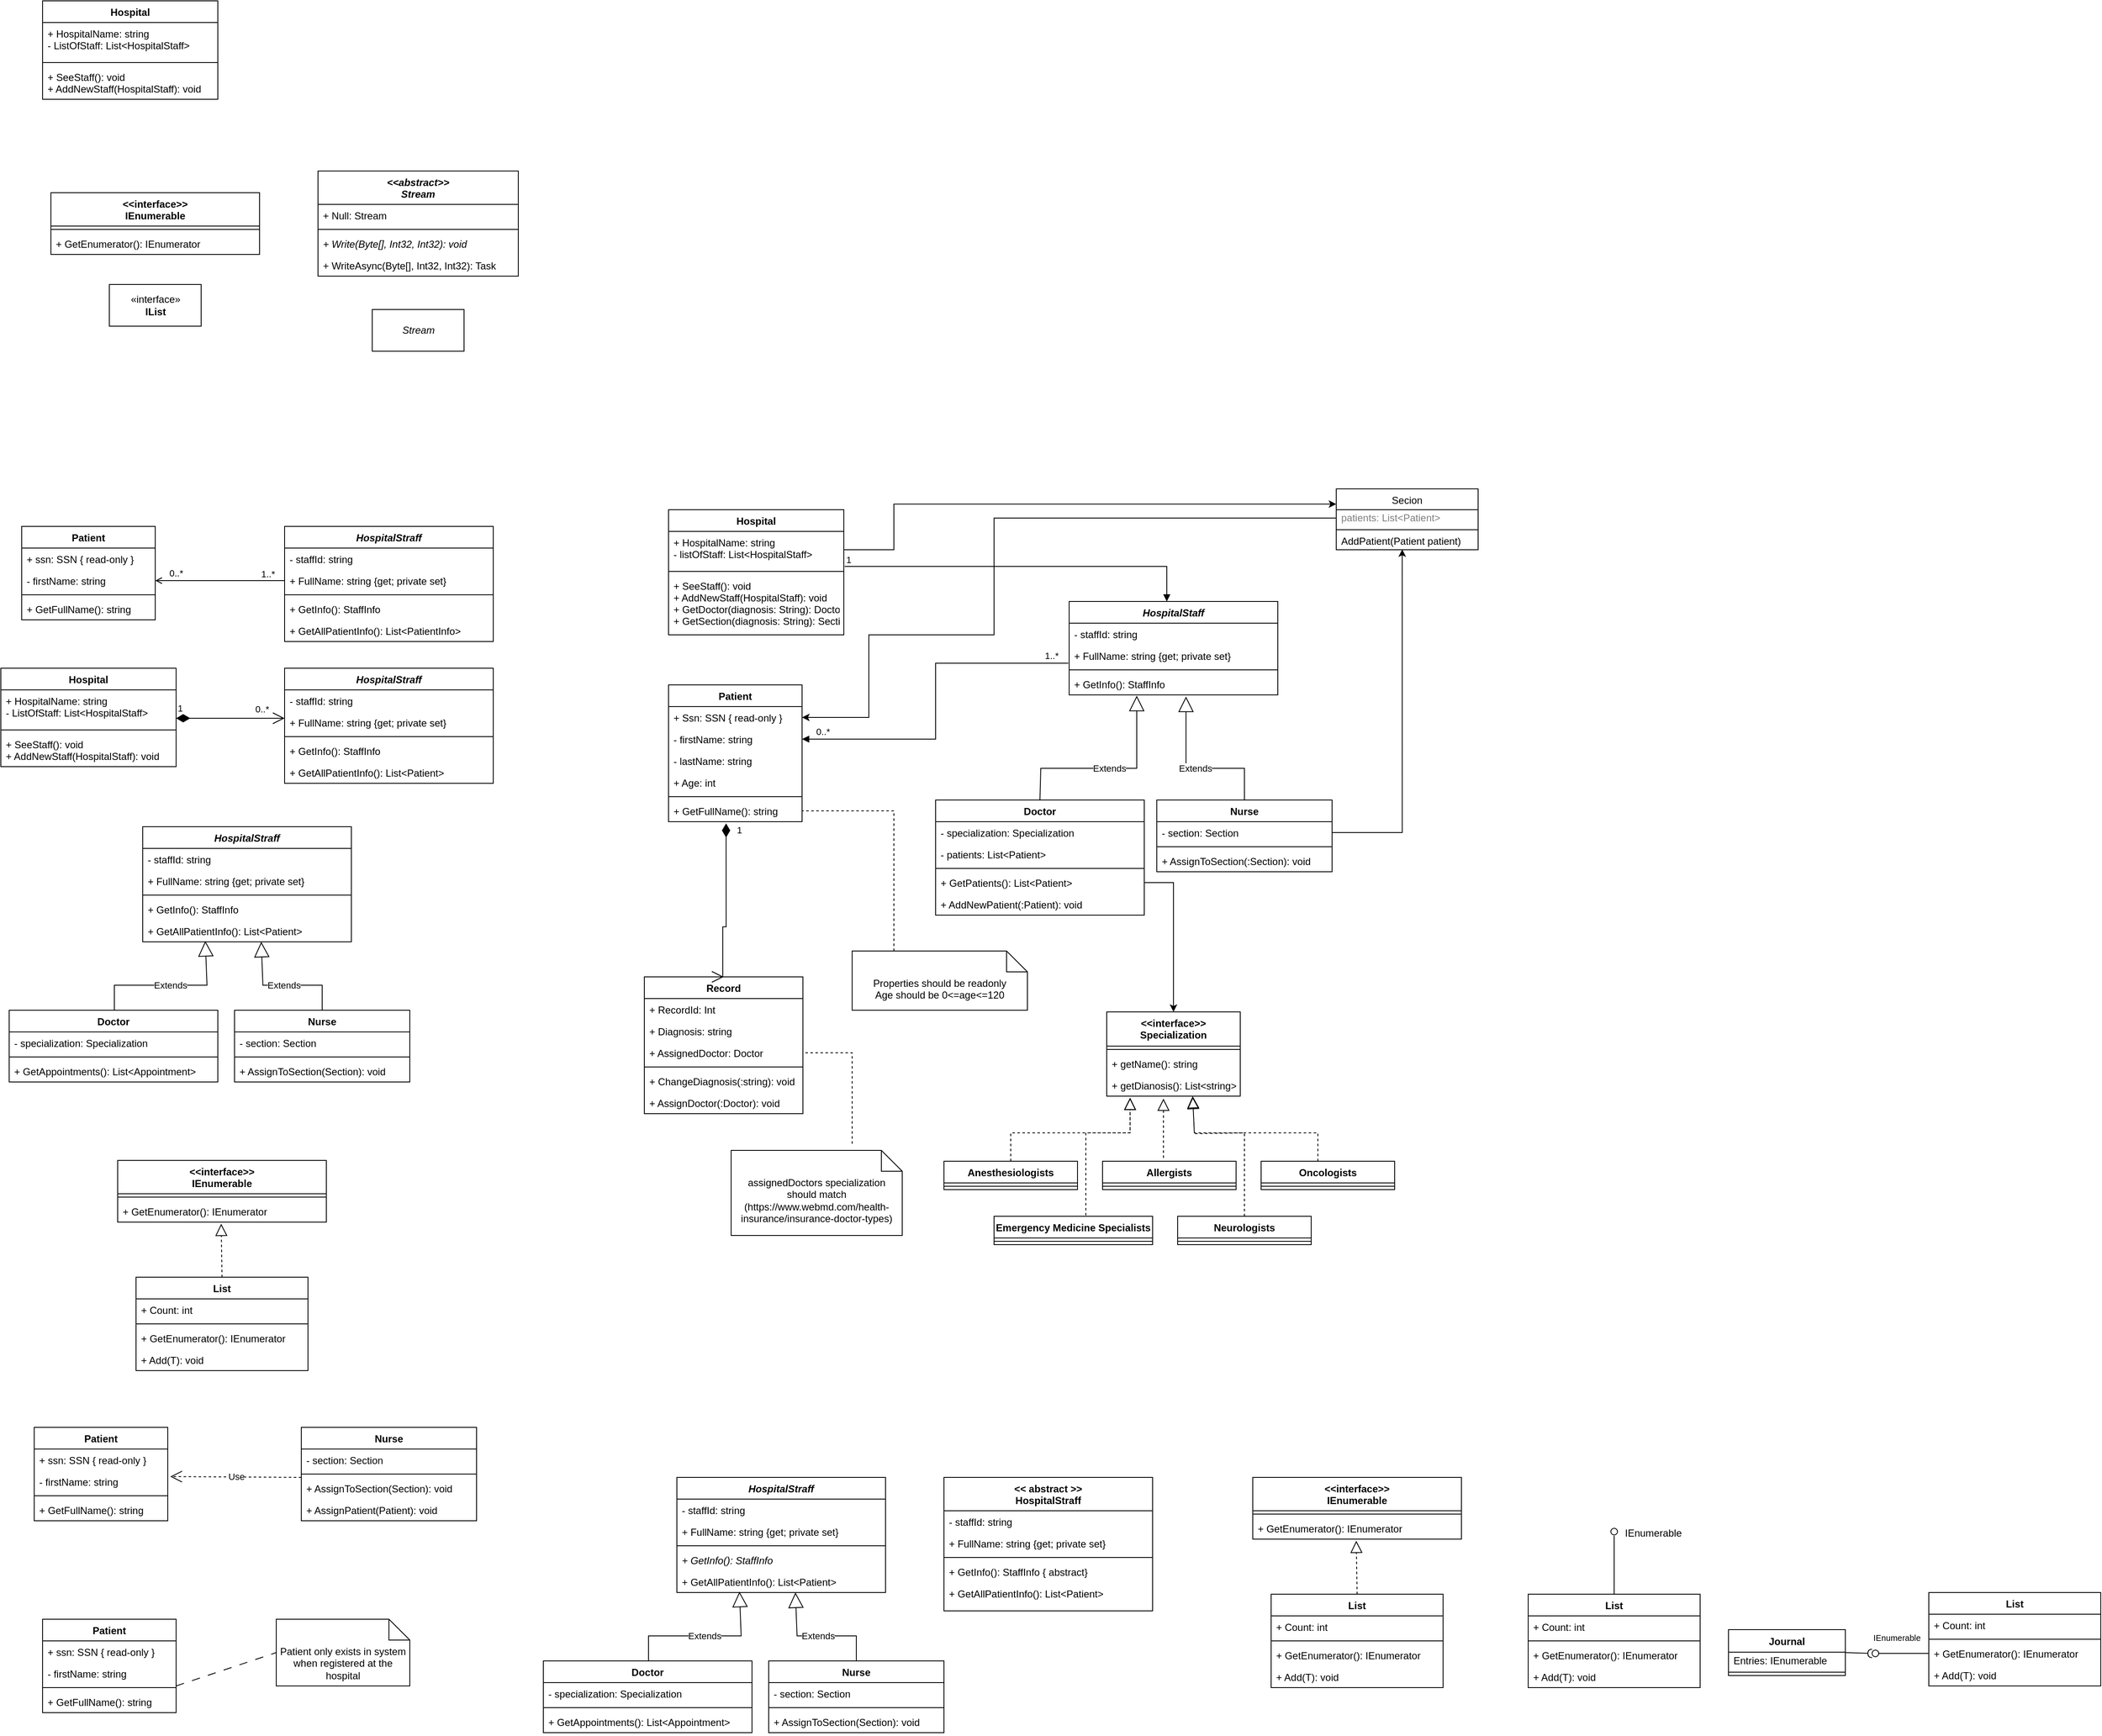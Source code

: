 <mxfile version="21.0.2" type="device"><diagram id="C5RBs43oDa-KdzZeNtuy" name="Page-1"><mxGraphModel dx="1443" dy="1135" grid="1" gridSize="10" guides="1" tooltips="1" connect="1" arrows="1" fold="1" page="1" pageScale="1" pageWidth="827" pageHeight="1169" math="0" shadow="0"><root><mxCell id="WIyWlLk6GJQsqaUBKTNV-0"/><mxCell id="WIyWlLk6GJQsqaUBKTNV-1" parent="WIyWlLk6GJQsqaUBKTNV-0"/><mxCell id="bNrMGjOYcN7VzoJO2oCp-0" value="Hospital" style="swimlane;fontStyle=1;align=center;verticalAlign=top;childLayout=stackLayout;horizontal=1;startSize=26;horizontalStack=0;resizeParent=1;resizeParentMax=0;resizeLast=0;collapsible=1;marginBottom=0;" parent="WIyWlLk6GJQsqaUBKTNV-1" vertex="1"><mxGeometry x="140" y="160" width="210" height="118" as="geometry"/></mxCell><mxCell id="bNrMGjOYcN7VzoJO2oCp-1" value="+ HospitalName: string&#10;- ListOfStaff: List&lt;HospitalStaff&gt;    " style="text;strokeColor=none;fillColor=none;align=left;verticalAlign=top;spacingLeft=4;spacingRight=4;overflow=hidden;rotatable=0;points=[[0,0.5],[1,0.5]];portConstraint=eastwest;" parent="bNrMGjOYcN7VzoJO2oCp-0" vertex="1"><mxGeometry y="26" width="210" height="44" as="geometry"/></mxCell><mxCell id="bNrMGjOYcN7VzoJO2oCp-2" value="" style="line;strokeWidth=1;fillColor=none;align=left;verticalAlign=middle;spacingTop=-1;spacingLeft=3;spacingRight=3;rotatable=0;labelPosition=right;points=[];portConstraint=eastwest;strokeColor=inherit;" parent="bNrMGjOYcN7VzoJO2oCp-0" vertex="1"><mxGeometry y="70" width="210" height="8" as="geometry"/></mxCell><mxCell id="bNrMGjOYcN7VzoJO2oCp-3" value="+ SeeStaff(): void&#10;+ AddNewStaff(HospitalStaff): void&#10;" style="text;strokeColor=none;fillColor=none;align=left;verticalAlign=top;spacingLeft=4;spacingRight=4;overflow=hidden;rotatable=0;points=[[0,0.5],[1,0.5]];portConstraint=eastwest;" parent="bNrMGjOYcN7VzoJO2oCp-0" vertex="1"><mxGeometry y="78" width="210" height="40" as="geometry"/></mxCell><mxCell id="bNrMGjOYcN7VzoJO2oCp-5" value="&lt;&lt;interface&gt;&gt;&#10;IEnumerable" style="swimlane;fontStyle=1;align=center;verticalAlign=top;childLayout=stackLayout;horizontal=1;startSize=40;horizontalStack=0;resizeParent=1;resizeParentMax=0;resizeLast=0;collapsible=1;marginBottom=0;" parent="WIyWlLk6GJQsqaUBKTNV-1" vertex="1"><mxGeometry x="150" y="390" width="250" height="74" as="geometry"/></mxCell><mxCell id="bNrMGjOYcN7VzoJO2oCp-7" value="" style="line;strokeWidth=1;fillColor=none;align=left;verticalAlign=middle;spacingTop=-1;spacingLeft=3;spacingRight=3;rotatable=0;labelPosition=right;points=[];portConstraint=eastwest;strokeColor=inherit;" parent="bNrMGjOYcN7VzoJO2oCp-5" vertex="1"><mxGeometry y="40" width="250" height="8" as="geometry"/></mxCell><mxCell id="bNrMGjOYcN7VzoJO2oCp-8" value="+ GetEnumerator(): IEnumerator" style="text;strokeColor=none;fillColor=none;align=left;verticalAlign=top;spacingLeft=4;spacingRight=4;overflow=hidden;rotatable=0;points=[[0,0.5],[1,0.5]];portConstraint=eastwest;" parent="bNrMGjOYcN7VzoJO2oCp-5" vertex="1"><mxGeometry y="48" width="250" height="26" as="geometry"/></mxCell><mxCell id="bNrMGjOYcN7VzoJO2oCp-9" value="&lt;&lt;abstract&gt;&gt;&#10;Stream" style="swimlane;fontStyle=3;align=center;verticalAlign=top;childLayout=stackLayout;horizontal=1;startSize=40;horizontalStack=0;resizeParent=1;resizeParentMax=0;resizeLast=0;collapsible=1;marginBottom=0;" parent="WIyWlLk6GJQsqaUBKTNV-1" vertex="1"><mxGeometry x="470" y="364" width="240" height="126" as="geometry"/></mxCell><mxCell id="bNrMGjOYcN7VzoJO2oCp-10" value="+ Null: Stream" style="text;strokeColor=none;fillColor=none;align=left;verticalAlign=top;spacingLeft=4;spacingRight=4;overflow=hidden;rotatable=0;points=[[0,0.5],[1,0.5]];portConstraint=eastwest;" parent="bNrMGjOYcN7VzoJO2oCp-9" vertex="1"><mxGeometry y="40" width="240" height="26" as="geometry"/></mxCell><mxCell id="bNrMGjOYcN7VzoJO2oCp-11" value="" style="line;strokeWidth=1;fillColor=none;align=left;verticalAlign=middle;spacingTop=-1;spacingLeft=3;spacingRight=3;rotatable=0;labelPosition=right;points=[];portConstraint=eastwest;strokeColor=inherit;" parent="bNrMGjOYcN7VzoJO2oCp-9" vertex="1"><mxGeometry y="66" width="240" height="8" as="geometry"/></mxCell><mxCell id="bNrMGjOYcN7VzoJO2oCp-12" value="+ Write(Byte[], Int32, Int32): void" style="text;strokeColor=none;fillColor=none;align=left;verticalAlign=top;spacingLeft=4;spacingRight=4;overflow=hidden;rotatable=0;points=[[0,0.5],[1,0.5]];portConstraint=eastwest;fontStyle=2" parent="bNrMGjOYcN7VzoJO2oCp-9" vertex="1"><mxGeometry y="74" width="240" height="26" as="geometry"/></mxCell><mxCell id="bNrMGjOYcN7VzoJO2oCp-13" value="+ WriteAsync(Byte[], Int32, Int32): Task" style="text;strokeColor=none;fillColor=none;align=left;verticalAlign=top;spacingLeft=4;spacingRight=4;overflow=hidden;rotatable=0;points=[[0,0.5],[1,0.5]];portConstraint=eastwest;" parent="bNrMGjOYcN7VzoJO2oCp-9" vertex="1"><mxGeometry y="100" width="240" height="26" as="geometry"/></mxCell><mxCell id="bNrMGjOYcN7VzoJO2oCp-14" value="Hospital" style="swimlane;fontStyle=1;align=center;verticalAlign=top;childLayout=stackLayout;horizontal=1;startSize=26;horizontalStack=0;resizeParent=1;resizeParentMax=0;resizeLast=0;collapsible=1;marginBottom=0;" parent="WIyWlLk6GJQsqaUBKTNV-1" vertex="1"><mxGeometry x="90" y="960" width="210" height="118" as="geometry"/></mxCell><mxCell id="bNrMGjOYcN7VzoJO2oCp-15" value="+ HospitalName: string&#10;- ListOfStaff: List&lt;HospitalStaff&gt;    " style="text;strokeColor=none;fillColor=none;align=left;verticalAlign=top;spacingLeft=4;spacingRight=4;overflow=hidden;rotatable=0;points=[[0,0.5],[1,0.5]];portConstraint=eastwest;" parent="bNrMGjOYcN7VzoJO2oCp-14" vertex="1"><mxGeometry y="26" width="210" height="44" as="geometry"/></mxCell><mxCell id="bNrMGjOYcN7VzoJO2oCp-16" value="" style="line;strokeWidth=1;fillColor=none;align=left;verticalAlign=middle;spacingTop=-1;spacingLeft=3;spacingRight=3;rotatable=0;labelPosition=right;points=[];portConstraint=eastwest;strokeColor=inherit;" parent="bNrMGjOYcN7VzoJO2oCp-14" vertex="1"><mxGeometry y="70" width="210" height="8" as="geometry"/></mxCell><mxCell id="bNrMGjOYcN7VzoJO2oCp-17" value="+ SeeStaff(): void&#10;+ AddNewStaff(HospitalStaff): void&#10;" style="text;strokeColor=none;fillColor=none;align=left;verticalAlign=top;spacingLeft=4;spacingRight=4;overflow=hidden;rotatable=0;points=[[0,0.5],[1,0.5]];portConstraint=eastwest;" parent="bNrMGjOYcN7VzoJO2oCp-14" vertex="1"><mxGeometry y="78" width="210" height="40" as="geometry"/></mxCell><mxCell id="bNrMGjOYcN7VzoJO2oCp-18" value="HospitalStraff" style="swimlane;fontStyle=3;align=center;verticalAlign=top;childLayout=stackLayout;horizontal=1;startSize=26;horizontalStack=0;resizeParent=1;resizeParentMax=0;resizeLast=0;collapsible=1;marginBottom=0;" parent="WIyWlLk6GJQsqaUBKTNV-1" vertex="1"><mxGeometry x="430" y="960" width="250" height="138" as="geometry"/></mxCell><mxCell id="bNrMGjOYcN7VzoJO2oCp-19" value="- staffId: string" style="text;strokeColor=none;fillColor=none;align=left;verticalAlign=top;spacingLeft=4;spacingRight=4;overflow=hidden;rotatable=0;points=[[0,0.5],[1,0.5]];portConstraint=eastwest;" parent="bNrMGjOYcN7VzoJO2oCp-18" vertex="1"><mxGeometry y="26" width="250" height="26" as="geometry"/></mxCell><mxCell id="bNrMGjOYcN7VzoJO2oCp-22" value="+ FullName: string {get; private set}" style="text;strokeColor=none;fillColor=none;align=left;verticalAlign=top;spacingLeft=4;spacingRight=4;overflow=hidden;rotatable=0;points=[[0,0.5],[1,0.5]];portConstraint=eastwest;" parent="bNrMGjOYcN7VzoJO2oCp-18" vertex="1"><mxGeometry y="52" width="250" height="26" as="geometry"/></mxCell><mxCell id="bNrMGjOYcN7VzoJO2oCp-20" value="" style="line;strokeWidth=1;fillColor=none;align=left;verticalAlign=middle;spacingTop=-1;spacingLeft=3;spacingRight=3;rotatable=0;labelPosition=right;points=[];portConstraint=eastwest;strokeColor=inherit;" parent="bNrMGjOYcN7VzoJO2oCp-18" vertex="1"><mxGeometry y="78" width="250" height="8" as="geometry"/></mxCell><mxCell id="bNrMGjOYcN7VzoJO2oCp-21" value="+ GetInfo(): StaffInfo" style="text;strokeColor=none;fillColor=none;align=left;verticalAlign=top;spacingLeft=4;spacingRight=4;overflow=hidden;rotatable=0;points=[[0,0.5],[1,0.5]];portConstraint=eastwest;" parent="bNrMGjOYcN7VzoJO2oCp-18" vertex="1"><mxGeometry y="86" width="250" height="26" as="geometry"/></mxCell><mxCell id="bNrMGjOYcN7VzoJO2oCp-23" value="+ GetAllPatientInfo(): List&lt;Patient&gt;" style="text;strokeColor=none;fillColor=none;align=left;verticalAlign=top;spacingLeft=4;spacingRight=4;overflow=hidden;rotatable=0;points=[[0,0.5],[1,0.5]];portConstraint=eastwest;" parent="bNrMGjOYcN7VzoJO2oCp-18" vertex="1"><mxGeometry y="112" width="250" height="26" as="geometry"/></mxCell><mxCell id="bNrMGjOYcN7VzoJO2oCp-24" value="HospitalStraff" style="swimlane;fontStyle=3;align=center;verticalAlign=top;childLayout=stackLayout;horizontal=1;startSize=26;horizontalStack=0;resizeParent=1;resizeParentMax=0;resizeLast=0;collapsible=1;marginBottom=0;" parent="WIyWlLk6GJQsqaUBKTNV-1" vertex="1"><mxGeometry x="430" y="790" width="250" height="138" as="geometry"/></mxCell><mxCell id="bNrMGjOYcN7VzoJO2oCp-25" value="- staffId: string" style="text;strokeColor=none;fillColor=none;align=left;verticalAlign=top;spacingLeft=4;spacingRight=4;overflow=hidden;rotatable=0;points=[[0,0.5],[1,0.5]];portConstraint=eastwest;" parent="bNrMGjOYcN7VzoJO2oCp-24" vertex="1"><mxGeometry y="26" width="250" height="26" as="geometry"/></mxCell><mxCell id="bNrMGjOYcN7VzoJO2oCp-26" value="+ FullName: string {get; private set}" style="text;strokeColor=none;fillColor=none;align=left;verticalAlign=top;spacingLeft=4;spacingRight=4;overflow=hidden;rotatable=0;points=[[0,0.5],[1,0.5]];portConstraint=eastwest;" parent="bNrMGjOYcN7VzoJO2oCp-24" vertex="1"><mxGeometry y="52" width="250" height="26" as="geometry"/></mxCell><mxCell id="bNrMGjOYcN7VzoJO2oCp-27" value="" style="line;strokeWidth=1;fillColor=none;align=left;verticalAlign=middle;spacingTop=-1;spacingLeft=3;spacingRight=3;rotatable=0;labelPosition=right;points=[];portConstraint=eastwest;strokeColor=inherit;" parent="bNrMGjOYcN7VzoJO2oCp-24" vertex="1"><mxGeometry y="78" width="250" height="8" as="geometry"/></mxCell><mxCell id="bNrMGjOYcN7VzoJO2oCp-28" value="+ GetInfo(): StaffInfo" style="text;strokeColor=none;fillColor=none;align=left;verticalAlign=top;spacingLeft=4;spacingRight=4;overflow=hidden;rotatable=0;points=[[0,0.5],[1,0.5]];portConstraint=eastwest;" parent="bNrMGjOYcN7VzoJO2oCp-24" vertex="1"><mxGeometry y="86" width="250" height="26" as="geometry"/></mxCell><mxCell id="bNrMGjOYcN7VzoJO2oCp-29" value="+ GetAllPatientInfo(): List&lt;PatientInfo&gt;" style="text;strokeColor=none;fillColor=none;align=left;verticalAlign=top;spacingLeft=4;spacingRight=4;overflow=hidden;rotatable=0;points=[[0,0.5],[1,0.5]];portConstraint=eastwest;" parent="bNrMGjOYcN7VzoJO2oCp-24" vertex="1"><mxGeometry y="112" width="250" height="26" as="geometry"/></mxCell><mxCell id="bNrMGjOYcN7VzoJO2oCp-30" value="Patient" style="swimlane;fontStyle=1;align=center;verticalAlign=top;childLayout=stackLayout;horizontal=1;startSize=26;horizontalStack=0;resizeParent=1;resizeParentMax=0;resizeLast=0;collapsible=1;marginBottom=0;" parent="WIyWlLk6GJQsqaUBKTNV-1" vertex="1"><mxGeometry x="115" y="790" width="160" height="112" as="geometry"/></mxCell><mxCell id="bNrMGjOYcN7VzoJO2oCp-31" value="+ ssn: SSN { read-only }" style="text;strokeColor=none;fillColor=none;align=left;verticalAlign=top;spacingLeft=4;spacingRight=4;overflow=hidden;rotatable=0;points=[[0,0.5],[1,0.5]];portConstraint=eastwest;" parent="bNrMGjOYcN7VzoJO2oCp-30" vertex="1"><mxGeometry y="26" width="160" height="26" as="geometry"/></mxCell><mxCell id="bNrMGjOYcN7VzoJO2oCp-34" value="- firstName: string" style="text;strokeColor=none;fillColor=none;align=left;verticalAlign=top;spacingLeft=4;spacingRight=4;overflow=hidden;rotatable=0;points=[[0,0.5],[1,0.5]];portConstraint=eastwest;" parent="bNrMGjOYcN7VzoJO2oCp-30" vertex="1"><mxGeometry y="52" width="160" height="26" as="geometry"/></mxCell><mxCell id="bNrMGjOYcN7VzoJO2oCp-32" value="" style="line;strokeWidth=1;fillColor=none;align=left;verticalAlign=middle;spacingTop=-1;spacingLeft=3;spacingRight=3;rotatable=0;labelPosition=right;points=[];portConstraint=eastwest;strokeColor=inherit;" parent="bNrMGjOYcN7VzoJO2oCp-30" vertex="1"><mxGeometry y="78" width="160" height="8" as="geometry"/></mxCell><mxCell id="bNrMGjOYcN7VzoJO2oCp-33" value="+ GetFullName(): string" style="text;strokeColor=none;fillColor=none;align=left;verticalAlign=top;spacingLeft=4;spacingRight=4;overflow=hidden;rotatable=0;points=[[0,0.5],[1,0.5]];portConstraint=eastwest;" parent="bNrMGjOYcN7VzoJO2oCp-30" vertex="1"><mxGeometry y="86" width="160" height="26" as="geometry"/></mxCell><mxCell id="bNrMGjOYcN7VzoJO2oCp-35" value="" style="endArrow=open;endFill=0;html=1;edgeStyle=orthogonalEdgeStyle;align=left;verticalAlign=top;rounded=0;exitX=0;exitY=0.5;exitDx=0;exitDy=0;entryX=1;entryY=0.5;entryDx=0;entryDy=0;" parent="WIyWlLk6GJQsqaUBKTNV-1" source="bNrMGjOYcN7VzoJO2oCp-26" target="bNrMGjOYcN7VzoJO2oCp-34" edge="1"><mxGeometry x="-1" relative="1" as="geometry"><mxPoint x="180" y="960" as="sourcePoint"/><mxPoint x="340" y="960" as="targetPoint"/></mxGeometry></mxCell><mxCell id="bNrMGjOYcN7VzoJO2oCp-36" value="1..*" style="edgeLabel;resizable=0;html=1;align=left;verticalAlign=bottom;" parent="bNrMGjOYcN7VzoJO2oCp-35" connectable="0" vertex="1"><mxGeometry x="-1" relative="1" as="geometry"><mxPoint x="-30" as="offset"/></mxGeometry></mxCell><mxCell id="bNrMGjOYcN7VzoJO2oCp-38" value="0..*" style="edgeLabel;resizable=0;html=1;align=left;verticalAlign=bottom;" parent="WIyWlLk6GJQsqaUBKTNV-1" connectable="0" vertex="1"><mxGeometry x="290" y="854" as="geometry"/></mxCell><mxCell id="bNrMGjOYcN7VzoJO2oCp-39" value="1" style="endArrow=open;html=1;endSize=12;startArrow=diamondThin;startSize=14;startFill=1;edgeStyle=orthogonalEdgeStyle;align=left;verticalAlign=bottom;rounded=0;" parent="WIyWlLk6GJQsqaUBKTNV-1" edge="1"><mxGeometry x="-1" y="3" relative="1" as="geometry"><mxPoint x="300" y="1020" as="sourcePoint"/><mxPoint x="430" y="1020" as="targetPoint"/><Array as="points"/></mxGeometry></mxCell><mxCell id="bNrMGjOYcN7VzoJO2oCp-40" value="0..*" style="edgeLabel;resizable=0;html=1;align=left;verticalAlign=bottom;" parent="WIyWlLk6GJQsqaUBKTNV-1" connectable="0" vertex="1"><mxGeometry x="390" y="980" as="geometry"><mxPoint x="3" y="37" as="offset"/></mxGeometry></mxCell><mxCell id="bNrMGjOYcN7VzoJO2oCp-41" value="«interface»&lt;br&gt;&lt;b&gt;IList&lt;/b&gt;" style="html=1;" parent="WIyWlLk6GJQsqaUBKTNV-1" vertex="1"><mxGeometry x="220" y="500" width="110" height="50" as="geometry"/></mxCell><mxCell id="bNrMGjOYcN7VzoJO2oCp-42" value="&lt;i&gt;Stream&lt;/i&gt;" style="html=1;" parent="WIyWlLk6GJQsqaUBKTNV-1" vertex="1"><mxGeometry x="535" y="530" width="110" height="50" as="geometry"/></mxCell><mxCell id="bNrMGjOYcN7VzoJO2oCp-43" value="HospitalStraff" style="swimlane;fontStyle=3;align=center;verticalAlign=top;childLayout=stackLayout;horizontal=1;startSize=26;horizontalStack=0;resizeParent=1;resizeParentMax=0;resizeLast=0;collapsible=1;marginBottom=0;" parent="WIyWlLk6GJQsqaUBKTNV-1" vertex="1"><mxGeometry x="260" y="1150" width="250" height="138" as="geometry"/></mxCell><mxCell id="bNrMGjOYcN7VzoJO2oCp-44" value="- staffId: string" style="text;strokeColor=none;fillColor=none;align=left;verticalAlign=top;spacingLeft=4;spacingRight=4;overflow=hidden;rotatable=0;points=[[0,0.5],[1,0.5]];portConstraint=eastwest;" parent="bNrMGjOYcN7VzoJO2oCp-43" vertex="1"><mxGeometry y="26" width="250" height="26" as="geometry"/></mxCell><mxCell id="bNrMGjOYcN7VzoJO2oCp-45" value="+ FullName: string {get; private set}" style="text;strokeColor=none;fillColor=none;align=left;verticalAlign=top;spacingLeft=4;spacingRight=4;overflow=hidden;rotatable=0;points=[[0,0.5],[1,0.5]];portConstraint=eastwest;" parent="bNrMGjOYcN7VzoJO2oCp-43" vertex="1"><mxGeometry y="52" width="250" height="26" as="geometry"/></mxCell><mxCell id="bNrMGjOYcN7VzoJO2oCp-46" value="" style="line;strokeWidth=1;fillColor=none;align=left;verticalAlign=middle;spacingTop=-1;spacingLeft=3;spacingRight=3;rotatable=0;labelPosition=right;points=[];portConstraint=eastwest;strokeColor=inherit;" parent="bNrMGjOYcN7VzoJO2oCp-43" vertex="1"><mxGeometry y="78" width="250" height="8" as="geometry"/></mxCell><mxCell id="bNrMGjOYcN7VzoJO2oCp-47" value="+ GetInfo(): StaffInfo" style="text;strokeColor=none;fillColor=none;align=left;verticalAlign=top;spacingLeft=4;spacingRight=4;overflow=hidden;rotatable=0;points=[[0,0.5],[1,0.5]];portConstraint=eastwest;" parent="bNrMGjOYcN7VzoJO2oCp-43" vertex="1"><mxGeometry y="86" width="250" height="26" as="geometry"/></mxCell><mxCell id="bNrMGjOYcN7VzoJO2oCp-48" value="+ GetAllPatientInfo(): List&lt;Patient&gt;" style="text;strokeColor=none;fillColor=none;align=left;verticalAlign=top;spacingLeft=4;spacingRight=4;overflow=hidden;rotatable=0;points=[[0,0.5],[1,0.5]];portConstraint=eastwest;" parent="bNrMGjOYcN7VzoJO2oCp-43" vertex="1"><mxGeometry y="112" width="250" height="26" as="geometry"/></mxCell><mxCell id="bNrMGjOYcN7VzoJO2oCp-49" value="Doctor" style="swimlane;fontStyle=1;align=center;verticalAlign=top;childLayout=stackLayout;horizontal=1;startSize=26;horizontalStack=0;resizeParent=1;resizeParentMax=0;resizeLast=0;collapsible=1;marginBottom=0;" parent="WIyWlLk6GJQsqaUBKTNV-1" vertex="1"><mxGeometry x="100" y="1370" width="250" height="86" as="geometry"/></mxCell><mxCell id="bNrMGjOYcN7VzoJO2oCp-50" value="- specialization: Specialization" style="text;strokeColor=none;fillColor=none;align=left;verticalAlign=top;spacingLeft=4;spacingRight=4;overflow=hidden;rotatable=0;points=[[0,0.5],[1,0.5]];portConstraint=eastwest;" parent="bNrMGjOYcN7VzoJO2oCp-49" vertex="1"><mxGeometry y="26" width="250" height="26" as="geometry"/></mxCell><mxCell id="bNrMGjOYcN7VzoJO2oCp-51" value="" style="line;strokeWidth=1;fillColor=none;align=left;verticalAlign=middle;spacingTop=-1;spacingLeft=3;spacingRight=3;rotatable=0;labelPosition=right;points=[];portConstraint=eastwest;strokeColor=inherit;" parent="bNrMGjOYcN7VzoJO2oCp-49" vertex="1"><mxGeometry y="52" width="250" height="8" as="geometry"/></mxCell><mxCell id="bNrMGjOYcN7VzoJO2oCp-52" value="+ GetAppointments(): List&lt;Appointment&gt;" style="text;strokeColor=none;fillColor=none;align=left;verticalAlign=top;spacingLeft=4;spacingRight=4;overflow=hidden;rotatable=0;points=[[0,0.5],[1,0.5]];portConstraint=eastwest;" parent="bNrMGjOYcN7VzoJO2oCp-49" vertex="1"><mxGeometry y="60" width="250" height="26" as="geometry"/></mxCell><mxCell id="bNrMGjOYcN7VzoJO2oCp-53" value="Nurse" style="swimlane;fontStyle=1;align=center;verticalAlign=top;childLayout=stackLayout;horizontal=1;startSize=26;horizontalStack=0;resizeParent=1;resizeParentMax=0;resizeLast=0;collapsible=1;marginBottom=0;" parent="WIyWlLk6GJQsqaUBKTNV-1" vertex="1"><mxGeometry x="370" y="1370" width="210" height="86" as="geometry"/></mxCell><mxCell id="bNrMGjOYcN7VzoJO2oCp-54" value="- section: Section" style="text;strokeColor=none;fillColor=none;align=left;verticalAlign=top;spacingLeft=4;spacingRight=4;overflow=hidden;rotatable=0;points=[[0,0.5],[1,0.5]];portConstraint=eastwest;" parent="bNrMGjOYcN7VzoJO2oCp-53" vertex="1"><mxGeometry y="26" width="210" height="26" as="geometry"/></mxCell><mxCell id="bNrMGjOYcN7VzoJO2oCp-55" value="" style="line;strokeWidth=1;fillColor=none;align=left;verticalAlign=middle;spacingTop=-1;spacingLeft=3;spacingRight=3;rotatable=0;labelPosition=right;points=[];portConstraint=eastwest;strokeColor=inherit;" parent="bNrMGjOYcN7VzoJO2oCp-53" vertex="1"><mxGeometry y="52" width="210" height="8" as="geometry"/></mxCell><mxCell id="bNrMGjOYcN7VzoJO2oCp-56" value="+ AssignToSection(Section): void" style="text;strokeColor=none;fillColor=none;align=left;verticalAlign=top;spacingLeft=4;spacingRight=4;overflow=hidden;rotatable=0;points=[[0,0.5],[1,0.5]];portConstraint=eastwest;" parent="bNrMGjOYcN7VzoJO2oCp-53" vertex="1"><mxGeometry y="60" width="210" height="26" as="geometry"/></mxCell><mxCell id="bNrMGjOYcN7VzoJO2oCp-58" value="Extends" style="endArrow=block;endSize=16;endFill=0;html=1;rounded=0;entryX=0.3;entryY=0.962;entryDx=0;entryDy=0;entryPerimeter=0;exitX=0.5;exitY=0;exitDx=0;exitDy=0;" parent="WIyWlLk6GJQsqaUBKTNV-1" edge="1"><mxGeometry width="160" relative="1" as="geometry"><mxPoint x="226" y="1370" as="sourcePoint"/><mxPoint x="335" y="1287.012" as="targetPoint"/><Array as="points"><mxPoint x="226" y="1340"/><mxPoint x="337" y="1340"/></Array></mxGeometry></mxCell><mxCell id="bNrMGjOYcN7VzoJO2oCp-60" value="Extends" style="endArrow=block;endSize=16;endFill=0;html=1;rounded=0;exitX=0.5;exitY=0;exitDx=0;exitDy=0;entryX=0.568;entryY=1;entryDx=0;entryDy=0;entryPerimeter=0;" parent="WIyWlLk6GJQsqaUBKTNV-1" source="bNrMGjOYcN7VzoJO2oCp-53" target="bNrMGjOYcN7VzoJO2oCp-48" edge="1"><mxGeometry width="160" relative="1" as="geometry"><mxPoint x="570" y="1300" as="sourcePoint"/><mxPoint x="404" y="1290" as="targetPoint"/><Array as="points"><mxPoint x="475" y="1340"/><mxPoint x="404" y="1340"/></Array></mxGeometry></mxCell><mxCell id="bNrMGjOYcN7VzoJO2oCp-80" value="&lt;&lt;interface&gt;&gt;&#10;IEnumerable" style="swimlane;fontStyle=1;align=center;verticalAlign=top;childLayout=stackLayout;horizontal=1;startSize=40;horizontalStack=0;resizeParent=1;resizeParentMax=0;resizeLast=0;collapsible=1;marginBottom=0;" parent="WIyWlLk6GJQsqaUBKTNV-1" vertex="1"><mxGeometry x="230" y="1550" width="250" height="74" as="geometry"/></mxCell><mxCell id="bNrMGjOYcN7VzoJO2oCp-81" value="" style="line;strokeWidth=1;fillColor=none;align=left;verticalAlign=middle;spacingTop=-1;spacingLeft=3;spacingRight=3;rotatable=0;labelPosition=right;points=[];portConstraint=eastwest;strokeColor=inherit;" parent="bNrMGjOYcN7VzoJO2oCp-80" vertex="1"><mxGeometry y="40" width="250" height="8" as="geometry"/></mxCell><mxCell id="bNrMGjOYcN7VzoJO2oCp-82" value="+ GetEnumerator(): IEnumerator" style="text;strokeColor=none;fillColor=none;align=left;verticalAlign=top;spacingLeft=4;spacingRight=4;overflow=hidden;rotatable=0;points=[[0,0.5],[1,0.5]];portConstraint=eastwest;" parent="bNrMGjOYcN7VzoJO2oCp-80" vertex="1"><mxGeometry y="48" width="250" height="26" as="geometry"/></mxCell><mxCell id="bNrMGjOYcN7VzoJO2oCp-83" value="List" style="swimlane;fontStyle=1;align=center;verticalAlign=top;childLayout=stackLayout;horizontal=1;startSize=26;horizontalStack=0;resizeParent=1;resizeParentMax=0;resizeLast=0;collapsible=1;marginBottom=0;" parent="WIyWlLk6GJQsqaUBKTNV-1" vertex="1"><mxGeometry x="252" y="1690" width="206" height="112" as="geometry"/></mxCell><mxCell id="bNrMGjOYcN7VzoJO2oCp-84" value="+ Count: int" style="text;strokeColor=none;fillColor=none;align=left;verticalAlign=top;spacingLeft=4;spacingRight=4;overflow=hidden;rotatable=0;points=[[0,0.5],[1,0.5]];portConstraint=eastwest;" parent="bNrMGjOYcN7VzoJO2oCp-83" vertex="1"><mxGeometry y="26" width="206" height="26" as="geometry"/></mxCell><mxCell id="bNrMGjOYcN7VzoJO2oCp-85" value="" style="line;strokeWidth=1;fillColor=none;align=left;verticalAlign=middle;spacingTop=-1;spacingLeft=3;spacingRight=3;rotatable=0;labelPosition=right;points=[];portConstraint=eastwest;strokeColor=inherit;" parent="bNrMGjOYcN7VzoJO2oCp-83" vertex="1"><mxGeometry y="52" width="206" height="8" as="geometry"/></mxCell><mxCell id="bNrMGjOYcN7VzoJO2oCp-87" value="+ GetEnumerator(): IEnumerator" style="text;strokeColor=none;fillColor=none;align=left;verticalAlign=top;spacingLeft=4;spacingRight=4;overflow=hidden;rotatable=0;points=[[0,0.5],[1,0.5]];portConstraint=eastwest;" parent="bNrMGjOYcN7VzoJO2oCp-83" vertex="1"><mxGeometry y="60" width="206" height="26" as="geometry"/></mxCell><mxCell id="bNrMGjOYcN7VzoJO2oCp-86" value="+ Add(T): void" style="text;strokeColor=none;fillColor=none;align=left;verticalAlign=top;spacingLeft=4;spacingRight=4;overflow=hidden;rotatable=0;points=[[0,0.5],[1,0.5]];portConstraint=eastwest;" parent="bNrMGjOYcN7VzoJO2oCp-83" vertex="1"><mxGeometry y="86" width="206" height="26" as="geometry"/></mxCell><mxCell id="bNrMGjOYcN7VzoJO2oCp-89" value="" style="endArrow=block;dashed=1;endFill=0;endSize=12;html=1;rounded=0;entryX=0.496;entryY=1.077;entryDx=0;entryDy=0;entryPerimeter=0;exitX=0.5;exitY=0;exitDx=0;exitDy=0;" parent="WIyWlLk6GJQsqaUBKTNV-1" source="bNrMGjOYcN7VzoJO2oCp-83" target="bNrMGjOYcN7VzoJO2oCp-82" edge="1"><mxGeometry width="160" relative="1" as="geometry"><mxPoint x="250" y="1910" as="sourcePoint"/><mxPoint x="410" y="1910" as="targetPoint"/></mxGeometry></mxCell><mxCell id="bNrMGjOYcN7VzoJO2oCp-90" value="Nurse" style="swimlane;fontStyle=1;align=center;verticalAlign=top;childLayout=stackLayout;horizontal=1;startSize=26;horizontalStack=0;resizeParent=1;resizeParentMax=0;resizeLast=0;collapsible=1;marginBottom=0;" parent="WIyWlLk6GJQsqaUBKTNV-1" vertex="1"><mxGeometry x="450" y="1870" width="210" height="112" as="geometry"/></mxCell><mxCell id="bNrMGjOYcN7VzoJO2oCp-91" value="- section: Section" style="text;strokeColor=none;fillColor=none;align=left;verticalAlign=top;spacingLeft=4;spacingRight=4;overflow=hidden;rotatable=0;points=[[0,0.5],[1,0.5]];portConstraint=eastwest;" parent="bNrMGjOYcN7VzoJO2oCp-90" vertex="1"><mxGeometry y="26" width="210" height="26" as="geometry"/></mxCell><mxCell id="bNrMGjOYcN7VzoJO2oCp-92" value="" style="line;strokeWidth=1;fillColor=none;align=left;verticalAlign=middle;spacingTop=-1;spacingLeft=3;spacingRight=3;rotatable=0;labelPosition=right;points=[];portConstraint=eastwest;strokeColor=inherit;" parent="bNrMGjOYcN7VzoJO2oCp-90" vertex="1"><mxGeometry y="52" width="210" height="8" as="geometry"/></mxCell><mxCell id="bNrMGjOYcN7VzoJO2oCp-93" value="+ AssignToSection(Section): void" style="text;strokeColor=none;fillColor=none;align=left;verticalAlign=top;spacingLeft=4;spacingRight=4;overflow=hidden;rotatable=0;points=[[0,0.5],[1,0.5]];portConstraint=eastwest;" parent="bNrMGjOYcN7VzoJO2oCp-90" vertex="1"><mxGeometry y="60" width="210" height="26" as="geometry"/></mxCell><mxCell id="bNrMGjOYcN7VzoJO2oCp-100" value="+ AssignPatient(Patient): void" style="text;strokeColor=none;fillColor=none;align=left;verticalAlign=top;spacingLeft=4;spacingRight=4;overflow=hidden;rotatable=0;points=[[0,0.5],[1,0.5]];portConstraint=eastwest;" parent="bNrMGjOYcN7VzoJO2oCp-90" vertex="1"><mxGeometry y="86" width="210" height="26" as="geometry"/></mxCell><mxCell id="bNrMGjOYcN7VzoJO2oCp-94" value="Patient" style="swimlane;fontStyle=1;align=center;verticalAlign=top;childLayout=stackLayout;horizontal=1;startSize=26;horizontalStack=0;resizeParent=1;resizeParentMax=0;resizeLast=0;collapsible=1;marginBottom=0;" parent="WIyWlLk6GJQsqaUBKTNV-1" vertex="1"><mxGeometry x="130" y="1870" width="160" height="112" as="geometry"/></mxCell><mxCell id="bNrMGjOYcN7VzoJO2oCp-95" value="+ ssn: SSN { read-only }" style="text;strokeColor=none;fillColor=none;align=left;verticalAlign=top;spacingLeft=4;spacingRight=4;overflow=hidden;rotatable=0;points=[[0,0.5],[1,0.5]];portConstraint=eastwest;" parent="bNrMGjOYcN7VzoJO2oCp-94" vertex="1"><mxGeometry y="26" width="160" height="26" as="geometry"/></mxCell><mxCell id="bNrMGjOYcN7VzoJO2oCp-96" value="- firstName: string" style="text;strokeColor=none;fillColor=none;align=left;verticalAlign=top;spacingLeft=4;spacingRight=4;overflow=hidden;rotatable=0;points=[[0,0.5],[1,0.5]];portConstraint=eastwest;" parent="bNrMGjOYcN7VzoJO2oCp-94" vertex="1"><mxGeometry y="52" width="160" height="26" as="geometry"/></mxCell><mxCell id="bNrMGjOYcN7VzoJO2oCp-97" value="" style="line;strokeWidth=1;fillColor=none;align=left;verticalAlign=middle;spacingTop=-1;spacingLeft=3;spacingRight=3;rotatable=0;labelPosition=right;points=[];portConstraint=eastwest;strokeColor=inherit;" parent="bNrMGjOYcN7VzoJO2oCp-94" vertex="1"><mxGeometry y="78" width="160" height="8" as="geometry"/></mxCell><mxCell id="bNrMGjOYcN7VzoJO2oCp-98" value="+ GetFullName(): string" style="text;strokeColor=none;fillColor=none;align=left;verticalAlign=top;spacingLeft=4;spacingRight=4;overflow=hidden;rotatable=0;points=[[0,0.5],[1,0.5]];portConstraint=eastwest;" parent="bNrMGjOYcN7VzoJO2oCp-94" vertex="1"><mxGeometry y="86" width="160" height="26" as="geometry"/></mxCell><mxCell id="bNrMGjOYcN7VzoJO2oCp-99" value="Use" style="endArrow=open;endSize=12;dashed=1;html=1;rounded=0;exitX=0;exitY=0;exitDx=0;exitDy=0;exitPerimeter=0;entryX=1.019;entryY=0.269;entryDx=0;entryDy=0;entryPerimeter=0;" parent="WIyWlLk6GJQsqaUBKTNV-1" source="bNrMGjOYcN7VzoJO2oCp-93" target="bNrMGjOYcN7VzoJO2oCp-96" edge="1"><mxGeometry width="160" relative="1" as="geometry"><mxPoint x="390" y="2030" as="sourcePoint"/><mxPoint x="550" y="2030" as="targetPoint"/></mxGeometry></mxCell><mxCell id="bNrMGjOYcN7VzoJO2oCp-101" value="Patient" style="swimlane;fontStyle=1;align=center;verticalAlign=top;childLayout=stackLayout;horizontal=1;startSize=26;horizontalStack=0;resizeParent=1;resizeParentMax=0;resizeLast=0;collapsible=1;marginBottom=0;" parent="WIyWlLk6GJQsqaUBKTNV-1" vertex="1"><mxGeometry x="140" y="2100" width="160" height="112" as="geometry"/></mxCell><mxCell id="bNrMGjOYcN7VzoJO2oCp-102" value="+ ssn: SSN { read-only }" style="text;strokeColor=none;fillColor=none;align=left;verticalAlign=top;spacingLeft=4;spacingRight=4;overflow=hidden;rotatable=0;points=[[0,0.5],[1,0.5]];portConstraint=eastwest;" parent="bNrMGjOYcN7VzoJO2oCp-101" vertex="1"><mxGeometry y="26" width="160" height="26" as="geometry"/></mxCell><mxCell id="bNrMGjOYcN7VzoJO2oCp-103" value="- firstName: string" style="text;strokeColor=none;fillColor=none;align=left;verticalAlign=top;spacingLeft=4;spacingRight=4;overflow=hidden;rotatable=0;points=[[0,0.5],[1,0.5]];portConstraint=eastwest;" parent="bNrMGjOYcN7VzoJO2oCp-101" vertex="1"><mxGeometry y="52" width="160" height="26" as="geometry"/></mxCell><mxCell id="bNrMGjOYcN7VzoJO2oCp-108" value="" style="endArrow=none;startArrow=none;endFill=0;startFill=0;endSize=8;html=1;verticalAlign=bottom;dashed=1;labelBackgroundColor=none;dashPattern=10 10;rounded=0;entryX=0;entryY=0.5;entryDx=0;entryDy=0;entryPerimeter=0;" parent="bNrMGjOYcN7VzoJO2oCp-101" target="bNrMGjOYcN7VzoJO2oCp-106" edge="1"><mxGeometry x="-0.05" y="22" width="160" relative="1" as="geometry"><mxPoint x="160" y="80" as="sourcePoint"/><mxPoint x="320" y="80" as="targetPoint"/><mxPoint as="offset"/></mxGeometry></mxCell><mxCell id="bNrMGjOYcN7VzoJO2oCp-104" value="" style="line;strokeWidth=1;fillColor=none;align=left;verticalAlign=middle;spacingTop=-1;spacingLeft=3;spacingRight=3;rotatable=0;labelPosition=right;points=[];portConstraint=eastwest;strokeColor=inherit;" parent="bNrMGjOYcN7VzoJO2oCp-101" vertex="1"><mxGeometry y="78" width="160" height="8" as="geometry"/></mxCell><mxCell id="bNrMGjOYcN7VzoJO2oCp-105" value="+ GetFullName(): string" style="text;strokeColor=none;fillColor=none;align=left;verticalAlign=top;spacingLeft=4;spacingRight=4;overflow=hidden;rotatable=0;points=[[0,0.5],[1,0.5]];portConstraint=eastwest;" parent="bNrMGjOYcN7VzoJO2oCp-101" vertex="1"><mxGeometry y="86" width="160" height="26" as="geometry"/></mxCell><mxCell id="bNrMGjOYcN7VzoJO2oCp-106" value="Patient only exists in system when registered at the hospital" style="shape=note2;boundedLbl=1;whiteSpace=wrap;html=1;size=25;verticalAlign=top;align=center;" parent="WIyWlLk6GJQsqaUBKTNV-1" vertex="1"><mxGeometry x="420" y="2100" width="160" height="80" as="geometry"/></mxCell><mxCell id="ohoCe0ZyYHX7V4BaMDrw-0" value="HospitalStaff" style="swimlane;fontStyle=3;align=center;verticalAlign=top;childLayout=stackLayout;horizontal=1;startSize=26;horizontalStack=0;resizeParent=1;resizeParentMax=0;resizeLast=0;collapsible=1;marginBottom=0;" parent="WIyWlLk6GJQsqaUBKTNV-1" vertex="1"><mxGeometry x="1370" y="880" width="250" height="112" as="geometry"/></mxCell><mxCell id="ohoCe0ZyYHX7V4BaMDrw-1" value="- staffId: string" style="text;strokeColor=none;fillColor=none;align=left;verticalAlign=top;spacingLeft=4;spacingRight=4;overflow=hidden;rotatable=0;points=[[0,0.5],[1,0.5]];portConstraint=eastwest;" parent="ohoCe0ZyYHX7V4BaMDrw-0" vertex="1"><mxGeometry y="26" width="250" height="26" as="geometry"/></mxCell><mxCell id="ohoCe0ZyYHX7V4BaMDrw-2" value="+ FullName: string {get; private set}" style="text;strokeColor=none;fillColor=none;align=left;verticalAlign=top;spacingLeft=4;spacingRight=4;overflow=hidden;rotatable=0;points=[[0,0.5],[1,0.5]];portConstraint=eastwest;" parent="ohoCe0ZyYHX7V4BaMDrw-0" vertex="1"><mxGeometry y="52" width="250" height="26" as="geometry"/></mxCell><mxCell id="ohoCe0ZyYHX7V4BaMDrw-3" value="" style="line;strokeWidth=1;fillColor=none;align=left;verticalAlign=middle;spacingTop=-1;spacingLeft=3;spacingRight=3;rotatable=0;labelPosition=right;points=[];portConstraint=eastwest;strokeColor=inherit;" parent="ohoCe0ZyYHX7V4BaMDrw-0" vertex="1"><mxGeometry y="78" width="250" height="8" as="geometry"/></mxCell><mxCell id="ohoCe0ZyYHX7V4BaMDrw-4" value="+ GetInfo(): StaffInfo" style="text;strokeColor=none;fillColor=none;align=left;verticalAlign=top;spacingLeft=4;spacingRight=4;overflow=hidden;rotatable=0;points=[[0,0.5],[1,0.5]];portConstraint=eastwest;" parent="ohoCe0ZyYHX7V4BaMDrw-0" vertex="1"><mxGeometry y="86" width="250" height="26" as="geometry"/></mxCell><mxCell id="ohoCe0ZyYHX7V4BaMDrw-6" value="Doctor" style="swimlane;fontStyle=1;align=center;verticalAlign=top;childLayout=stackLayout;horizontal=1;startSize=26;horizontalStack=0;resizeParent=1;resizeParentMax=0;resizeLast=0;collapsible=1;marginBottom=0;" parent="WIyWlLk6GJQsqaUBKTNV-1" vertex="1"><mxGeometry x="1210" y="1118" width="250" height="138" as="geometry"/></mxCell><mxCell id="ohoCe0ZyYHX7V4BaMDrw-7" value="- specialization: Specialization" style="text;strokeColor=none;fillColor=none;align=left;verticalAlign=top;spacingLeft=4;spacingRight=4;overflow=hidden;rotatable=0;points=[[0,0.5],[1,0.5]];portConstraint=eastwest;" parent="ohoCe0ZyYHX7V4BaMDrw-6" vertex="1"><mxGeometry y="26" width="250" height="26" as="geometry"/></mxCell><mxCell id="ohoCe0ZyYHX7V4BaMDrw-47" value="- patients: List&lt;Patient&gt;" style="text;strokeColor=none;fillColor=none;align=left;verticalAlign=top;spacingLeft=4;spacingRight=4;overflow=hidden;rotatable=0;points=[[0,0.5],[1,0.5]];portConstraint=eastwest;" parent="ohoCe0ZyYHX7V4BaMDrw-6" vertex="1"><mxGeometry y="52" width="250" height="26" as="geometry"/></mxCell><mxCell id="ohoCe0ZyYHX7V4BaMDrw-8" value="" style="line;strokeWidth=1;fillColor=none;align=left;verticalAlign=middle;spacingTop=-1;spacingLeft=3;spacingRight=3;rotatable=0;labelPosition=right;points=[];portConstraint=eastwest;strokeColor=inherit;" parent="ohoCe0ZyYHX7V4BaMDrw-6" vertex="1"><mxGeometry y="78" width="250" height="8" as="geometry"/></mxCell><mxCell id="ohoCe0ZyYHX7V4BaMDrw-46" value="+ GetPatients(): List&lt;Patient&gt;" style="text;strokeColor=none;fillColor=none;align=left;verticalAlign=top;spacingLeft=4;spacingRight=4;overflow=hidden;rotatable=0;points=[[0,0.5],[1,0.5]];portConstraint=eastwest;" parent="ohoCe0ZyYHX7V4BaMDrw-6" vertex="1"><mxGeometry y="86" width="250" height="26" as="geometry"/></mxCell><mxCell id="ohoCe0ZyYHX7V4BaMDrw-35" value="+ AddNewPatient(:Patient): void" style="text;strokeColor=none;fillColor=none;align=left;verticalAlign=top;spacingLeft=4;spacingRight=4;overflow=hidden;rotatable=0;points=[[0,0.5],[1,0.5]];portConstraint=eastwest;" parent="ohoCe0ZyYHX7V4BaMDrw-6" vertex="1"><mxGeometry y="112" width="250" height="26" as="geometry"/></mxCell><mxCell id="ohoCe0ZyYHX7V4BaMDrw-10" value="Nurse" style="swimlane;fontStyle=1;align=center;verticalAlign=top;childLayout=stackLayout;horizontal=1;startSize=26;horizontalStack=0;resizeParent=1;resizeParentMax=0;resizeLast=0;collapsible=1;marginBottom=0;" parent="WIyWlLk6GJQsqaUBKTNV-1" vertex="1"><mxGeometry x="1475" y="1118" width="210" height="86" as="geometry"/></mxCell><mxCell id="ohoCe0ZyYHX7V4BaMDrw-11" value="- section: Section" style="text;strokeColor=none;fillColor=none;align=left;verticalAlign=top;spacingLeft=4;spacingRight=4;overflow=hidden;rotatable=0;points=[[0,0.5],[1,0.5]];portConstraint=eastwest;" parent="ohoCe0ZyYHX7V4BaMDrw-10" vertex="1"><mxGeometry y="26" width="210" height="26" as="geometry"/></mxCell><mxCell id="ohoCe0ZyYHX7V4BaMDrw-12" value="" style="line;strokeWidth=1;fillColor=none;align=left;verticalAlign=middle;spacingTop=-1;spacingLeft=3;spacingRight=3;rotatable=0;labelPosition=right;points=[];portConstraint=eastwest;strokeColor=inherit;" parent="ohoCe0ZyYHX7V4BaMDrw-10" vertex="1"><mxGeometry y="52" width="210" height="8" as="geometry"/></mxCell><mxCell id="ohoCe0ZyYHX7V4BaMDrw-13" value="+ AssignToSection(:Section): void" style="text;strokeColor=none;fillColor=none;align=left;verticalAlign=top;spacingLeft=4;spacingRight=4;overflow=hidden;rotatable=0;points=[[0,0.5],[1,0.5]];portConstraint=eastwest;" parent="ohoCe0ZyYHX7V4BaMDrw-10" vertex="1"><mxGeometry y="60" width="210" height="26" as="geometry"/></mxCell><mxCell id="ohoCe0ZyYHX7V4BaMDrw-14" value="Extends" style="endArrow=block;endSize=16;endFill=0;html=1;rounded=0;exitX=0.5;exitY=0;exitDx=0;exitDy=0;entryX=0.324;entryY=1.038;entryDx=0;entryDy=0;entryPerimeter=0;" parent="WIyWlLk6GJQsqaUBKTNV-1" source="ohoCe0ZyYHX7V4BaMDrw-6" target="ohoCe0ZyYHX7V4BaMDrw-4" edge="1"><mxGeometry width="160" relative="1" as="geometry"><mxPoint x="1336" y="1190" as="sourcePoint"/><mxPoint x="1445" y="1107.012" as="targetPoint"/><Array as="points"><mxPoint x="1336" y="1080"/><mxPoint x="1451" y="1080"/></Array></mxGeometry></mxCell><mxCell id="ohoCe0ZyYHX7V4BaMDrw-15" value="Extends" style="endArrow=block;endSize=16;endFill=0;html=1;rounded=0;exitX=0.5;exitY=0;exitDx=0;exitDy=0;entryX=0.56;entryY=1.077;entryDx=0;entryDy=0;entryPerimeter=0;" parent="WIyWlLk6GJQsqaUBKTNV-1" source="ohoCe0ZyYHX7V4BaMDrw-10" target="ohoCe0ZyYHX7V4BaMDrw-4" edge="1"><mxGeometry width="160" relative="1" as="geometry"><mxPoint x="1680" y="1120" as="sourcePoint"/><mxPoint x="1490" y="1050" as="targetPoint"/><Array as="points"><mxPoint x="1580" y="1080"/><mxPoint x="1510" y="1080"/></Array></mxGeometry></mxCell><mxCell id="ohoCe0ZyYHX7V4BaMDrw-16" value="Patient" style="swimlane;fontStyle=1;align=center;verticalAlign=top;childLayout=stackLayout;horizontal=1;startSize=26;horizontalStack=0;resizeParent=1;resizeParentMax=0;resizeLast=0;collapsible=1;marginBottom=0;" parent="WIyWlLk6GJQsqaUBKTNV-1" vertex="1"><mxGeometry x="890" y="980" width="160" height="164" as="geometry"/></mxCell><mxCell id="ohoCe0ZyYHX7V4BaMDrw-17" value="+ Ssn: SSN { read-only }" style="text;strokeColor=none;fillColor=none;align=left;verticalAlign=top;spacingLeft=4;spacingRight=4;overflow=hidden;rotatable=0;points=[[0,0.5],[1,0.5]];portConstraint=eastwest;" parent="ohoCe0ZyYHX7V4BaMDrw-16" vertex="1"><mxGeometry y="26" width="160" height="26" as="geometry"/></mxCell><mxCell id="ohoCe0ZyYHX7V4BaMDrw-18" value="- firstName: string" style="text;strokeColor=none;fillColor=none;align=left;verticalAlign=top;spacingLeft=4;spacingRight=4;overflow=hidden;rotatable=0;points=[[0,0.5],[1,0.5]];portConstraint=eastwest;" parent="ohoCe0ZyYHX7V4BaMDrw-16" vertex="1"><mxGeometry y="52" width="160" height="26" as="geometry"/></mxCell><mxCell id="ohoCe0ZyYHX7V4BaMDrw-37" value="- lastName: string" style="text;strokeColor=none;fillColor=none;align=left;verticalAlign=top;spacingLeft=4;spacingRight=4;overflow=hidden;rotatable=0;points=[[0,0.5],[1,0.5]];portConstraint=eastwest;" parent="ohoCe0ZyYHX7V4BaMDrw-16" vertex="1"><mxGeometry y="78" width="160" height="26" as="geometry"/></mxCell><mxCell id="aX9VgiVKnLyHpNSEntj9-80" value="+ Age: int" style="text;strokeColor=none;fillColor=none;align=left;verticalAlign=top;spacingLeft=4;spacingRight=4;overflow=hidden;rotatable=0;points=[[0,0.5],[1,0.5]];portConstraint=eastwest;" vertex="1" parent="ohoCe0ZyYHX7V4BaMDrw-16"><mxGeometry y="104" width="160" height="26" as="geometry"/></mxCell><mxCell id="ohoCe0ZyYHX7V4BaMDrw-19" value="" style="line;strokeWidth=1;fillColor=none;align=left;verticalAlign=middle;spacingTop=-1;spacingLeft=3;spacingRight=3;rotatable=0;labelPosition=right;points=[];portConstraint=eastwest;strokeColor=inherit;" parent="ohoCe0ZyYHX7V4BaMDrw-16" vertex="1"><mxGeometry y="130" width="160" height="8" as="geometry"/></mxCell><mxCell id="ohoCe0ZyYHX7V4BaMDrw-20" value="+ GetFullName(): string" style="text;strokeColor=none;fillColor=none;align=left;verticalAlign=top;spacingLeft=4;spacingRight=4;overflow=hidden;rotatable=0;points=[[0,0.5],[1,0.5]];portConstraint=eastwest;" parent="ohoCe0ZyYHX7V4BaMDrw-16" vertex="1"><mxGeometry y="138" width="160" height="26" as="geometry"/></mxCell><mxCell id="ohoCe0ZyYHX7V4BaMDrw-21" value="" style="endArrow=block;endFill=1;html=1;edgeStyle=orthogonalEdgeStyle;align=left;verticalAlign=top;rounded=0;exitX=-0.004;exitY=0.846;exitDx=0;exitDy=0;entryX=1;entryY=0.5;entryDx=0;entryDy=0;exitPerimeter=0;" parent="WIyWlLk6GJQsqaUBKTNV-1" source="ohoCe0ZyYHX7V4BaMDrw-2" target="ohoCe0ZyYHX7V4BaMDrw-18" edge="1"><mxGeometry x="-1" relative="1" as="geometry"><mxPoint x="1205" y="1045" as="sourcePoint"/><mxPoint x="1115" y="1150" as="targetPoint"/><Array as="points"><mxPoint x="1210" y="954"/><mxPoint x="1210" y="1045"/></Array></mxGeometry></mxCell><mxCell id="ohoCe0ZyYHX7V4BaMDrw-22" value="1..*" style="edgeLabel;resizable=0;html=1;align=left;verticalAlign=bottom;" parent="ohoCe0ZyYHX7V4BaMDrw-21" connectable="0" vertex="1"><mxGeometry x="-1" relative="1" as="geometry"><mxPoint x="-30" as="offset"/></mxGeometry></mxCell><mxCell id="ohoCe0ZyYHX7V4BaMDrw-23" value="0..*" style="edgeLabel;resizable=0;html=1;align=left;verticalAlign=bottom;" parent="WIyWlLk6GJQsqaUBKTNV-1" connectable="0" vertex="1"><mxGeometry x="1065" y="1044" as="geometry"/></mxCell><mxCell id="ohoCe0ZyYHX7V4BaMDrw-24" value="Hospital" style="swimlane;fontStyle=1;align=center;verticalAlign=top;childLayout=stackLayout;horizontal=1;startSize=26;horizontalStack=0;resizeParent=1;resizeParentMax=0;resizeLast=0;collapsible=1;marginBottom=0;" parent="WIyWlLk6GJQsqaUBKTNV-1" vertex="1"><mxGeometry x="890" y="770" width="210" height="150" as="geometry"/></mxCell><mxCell id="ohoCe0ZyYHX7V4BaMDrw-25" value="+ HospitalName: string&#10;- listOfStaff: List&lt;HospitalStaff&gt;    " style="text;strokeColor=none;fillColor=none;align=left;verticalAlign=top;spacingLeft=4;spacingRight=4;overflow=hidden;rotatable=0;points=[[0,0.5],[1,0.5]];portConstraint=eastwest;" parent="ohoCe0ZyYHX7V4BaMDrw-24" vertex="1"><mxGeometry y="26" width="210" height="44" as="geometry"/></mxCell><mxCell id="ohoCe0ZyYHX7V4BaMDrw-26" value="" style="line;strokeWidth=1;fillColor=none;align=left;verticalAlign=middle;spacingTop=-1;spacingLeft=3;spacingRight=3;rotatable=0;labelPosition=right;points=[];portConstraint=eastwest;strokeColor=inherit;" parent="ohoCe0ZyYHX7V4BaMDrw-24" vertex="1"><mxGeometry y="70" width="210" height="8" as="geometry"/></mxCell><mxCell id="ohoCe0ZyYHX7V4BaMDrw-27" value="+ SeeStaff(): void&#10;+ AddNewStaff(HospitalStaff): void&#10;+ GetDoctor(diagnosis: String): Doctor&#10;+ GetSection(diagnosis: String): Section" style="text;strokeColor=none;fillColor=none;align=left;verticalAlign=top;spacingLeft=4;spacingRight=4;overflow=hidden;rotatable=0;points=[[0,0.5],[1,0.5]];portConstraint=eastwest;" parent="ohoCe0ZyYHX7V4BaMDrw-24" vertex="1"><mxGeometry y="78" width="210" height="72" as="geometry"/></mxCell><mxCell id="ohoCe0ZyYHX7V4BaMDrw-28" value="" style="endArrow=block;endFill=1;html=1;edgeStyle=orthogonalEdgeStyle;align=left;verticalAlign=top;rounded=0;exitX=1.005;exitY=0.955;exitDx=0;exitDy=0;entryX=0.468;entryY=0;entryDx=0;entryDy=0;exitPerimeter=0;entryPerimeter=0;" parent="WIyWlLk6GJQsqaUBKTNV-1" source="ohoCe0ZyYHX7V4BaMDrw-25" target="ohoCe0ZyYHX7V4BaMDrw-0" edge="1"><mxGeometry x="-1" relative="1" as="geometry"><mxPoint x="1379" y="1054" as="sourcePoint"/><mxPoint x="1060" y="1055" as="targetPoint"/><Array as="points"><mxPoint x="1487" y="838"/></Array></mxGeometry></mxCell><mxCell id="ohoCe0ZyYHX7V4BaMDrw-29" value="1" style="edgeLabel;resizable=0;html=1;align=left;verticalAlign=bottom;" parent="ohoCe0ZyYHX7V4BaMDrw-28" connectable="0" vertex="1"><mxGeometry x="-1" relative="1" as="geometry"><mxPoint as="offset"/></mxGeometry></mxCell><mxCell id="ohoCe0ZyYHX7V4BaMDrw-31" value="Record" style="swimlane;fontStyle=1;align=center;verticalAlign=top;childLayout=stackLayout;horizontal=1;startSize=26;horizontalStack=0;resizeParent=1;resizeParentMax=0;resizeLast=0;collapsible=1;marginBottom=0;" parent="WIyWlLk6GJQsqaUBKTNV-1" vertex="1"><mxGeometry x="861" y="1330" width="190" height="164" as="geometry"/></mxCell><mxCell id="ohoCe0ZyYHX7V4BaMDrw-32" value="+ RecordId: Int" style="text;strokeColor=none;fillColor=none;align=left;verticalAlign=top;spacingLeft=4;spacingRight=4;overflow=hidden;rotatable=0;points=[[0,0.5],[1,0.5]];portConstraint=eastwest;" parent="ohoCe0ZyYHX7V4BaMDrw-31" vertex="1"><mxGeometry y="26" width="190" height="26" as="geometry"/></mxCell><mxCell id="ohoCe0ZyYHX7V4BaMDrw-38" value="+ Diagnosis: string" style="text;strokeColor=none;fillColor=none;align=left;verticalAlign=top;spacingLeft=4;spacingRight=4;overflow=hidden;rotatable=0;points=[[0,0.5],[1,0.5]];portConstraint=eastwest;" parent="ohoCe0ZyYHX7V4BaMDrw-31" vertex="1"><mxGeometry y="52" width="190" height="26" as="geometry"/></mxCell><mxCell id="ohoCe0ZyYHX7V4BaMDrw-40" value="+ AssignedDoctor: Doctor" style="text;strokeColor=none;fillColor=none;align=left;verticalAlign=top;spacingLeft=4;spacingRight=4;overflow=hidden;rotatable=0;points=[[0,0.5],[1,0.5]];portConstraint=eastwest;" parent="ohoCe0ZyYHX7V4BaMDrw-31" vertex="1"><mxGeometry y="78" width="190" height="26" as="geometry"/></mxCell><mxCell id="ohoCe0ZyYHX7V4BaMDrw-33" value="" style="line;strokeWidth=1;fillColor=none;align=left;verticalAlign=middle;spacingTop=-1;spacingLeft=3;spacingRight=3;rotatable=0;labelPosition=right;points=[];portConstraint=eastwest;strokeColor=inherit;" parent="ohoCe0ZyYHX7V4BaMDrw-31" vertex="1"><mxGeometry y="104" width="190" height="8" as="geometry"/></mxCell><mxCell id="ohoCe0ZyYHX7V4BaMDrw-34" value="+ ChangeDiagnosis(:string): void" style="text;strokeColor=none;fillColor=none;align=left;verticalAlign=top;spacingLeft=4;spacingRight=4;overflow=hidden;rotatable=0;points=[[0,0.5],[1,0.5]];portConstraint=eastwest;" parent="ohoCe0ZyYHX7V4BaMDrw-31" vertex="1"><mxGeometry y="112" width="190" height="26" as="geometry"/></mxCell><mxCell id="ohoCe0ZyYHX7V4BaMDrw-41" value="+ AssignDoctor(:Doctor): void" style="text;strokeColor=none;fillColor=none;align=left;verticalAlign=top;spacingLeft=4;spacingRight=4;overflow=hidden;rotatable=0;points=[[0,0.5],[1,0.5]];portConstraint=eastwest;" parent="ohoCe0ZyYHX7V4BaMDrw-31" vertex="1"><mxGeometry y="138" width="190" height="26" as="geometry"/></mxCell><mxCell id="ohoCe0ZyYHX7V4BaMDrw-36" value="1" style="endArrow=open;html=1;endSize=12;startArrow=diamondThin;startSize=14;startFill=1;edgeStyle=orthogonalEdgeStyle;align=left;verticalAlign=bottom;rounded=0;entryX=0.5;entryY=0;entryDx=0;entryDy=0;exitX=0.431;exitY=1.077;exitDx=0;exitDy=0;exitPerimeter=0;" parent="WIyWlLk6GJQsqaUBKTNV-1" source="ohoCe0ZyYHX7V4BaMDrw-20" target="ohoCe0ZyYHX7V4BaMDrw-31" edge="1"><mxGeometry x="-0.813" y="11" relative="1" as="geometry"><mxPoint x="930" y="1400" as="sourcePoint"/><mxPoint x="1090" y="1400" as="targetPoint"/><Array as="points"><mxPoint x="959" y="1270"/><mxPoint x="955" y="1270"/></Array><mxPoint as="offset"/></mxGeometry></mxCell><mxCell id="ohoCe0ZyYHX7V4BaMDrw-45" style="edgeStyle=orthogonalEdgeStyle;rounded=0;orthogonalLoop=1;jettySize=auto;html=1;entryX=1;entryY=0.5;entryDx=0;entryDy=0;dashed=1;endArrow=none;endFill=0;" parent="WIyWlLk6GJQsqaUBKTNV-1" source="ohoCe0ZyYHX7V4BaMDrw-42" target="ohoCe0ZyYHX7V4BaMDrw-20" edge="1"><mxGeometry relative="1" as="geometry"><Array as="points"><mxPoint x="1160" y="1131"/></Array></mxGeometry></mxCell><mxCell id="ohoCe0ZyYHX7V4BaMDrw-42" value="Properties should be readonly&lt;br&gt;Age should be 0&amp;lt;=age&amp;lt;=120&lt;br&gt;" style="shape=note2;boundedLbl=1;whiteSpace=wrap;html=1;size=25;verticalAlign=top;align=center;" parent="WIyWlLk6GJQsqaUBKTNV-1" vertex="1"><mxGeometry x="1110" y="1299" width="210" height="71" as="geometry"/></mxCell><mxCell id="ohoCe0ZyYHX7V4BaMDrw-48" value="&lt;&lt;interface&gt;&gt;&#10;Specialization" style="swimlane;fontStyle=1;align=center;verticalAlign=top;childLayout=stackLayout;horizontal=1;startSize=41;horizontalStack=0;resizeParent=1;resizeParentMax=0;resizeLast=0;collapsible=1;marginBottom=0;" parent="WIyWlLk6GJQsqaUBKTNV-1" vertex="1"><mxGeometry x="1415" y="1372" width="160" height="101" as="geometry"/></mxCell><mxCell id="ohoCe0ZyYHX7V4BaMDrw-50" value="" style="line;strokeWidth=1;fillColor=none;align=left;verticalAlign=middle;spacingTop=-1;spacingLeft=3;spacingRight=3;rotatable=0;labelPosition=right;points=[];portConstraint=eastwest;strokeColor=inherit;" parent="ohoCe0ZyYHX7V4BaMDrw-48" vertex="1"><mxGeometry y="41" width="160" height="8" as="geometry"/></mxCell><mxCell id="ohoCe0ZyYHX7V4BaMDrw-51" value="+ getName(): string" style="text;strokeColor=none;fillColor=none;align=left;verticalAlign=top;spacingLeft=4;spacingRight=4;overflow=hidden;rotatable=0;points=[[0,0.5],[1,0.5]];portConstraint=eastwest;" parent="ohoCe0ZyYHX7V4BaMDrw-48" vertex="1"><mxGeometry y="49" width="160" height="26" as="geometry"/></mxCell><mxCell id="ohoCe0ZyYHX7V4BaMDrw-53" value="+ getDianosis(): List&lt;string&gt;" style="text;strokeColor=none;fillColor=none;align=left;verticalAlign=top;spacingLeft=4;spacingRight=4;overflow=hidden;rotatable=0;points=[[0,0.5],[1,0.5]];portConstraint=eastwest;" parent="ohoCe0ZyYHX7V4BaMDrw-48" vertex="1"><mxGeometry y="75" width="160" height="26" as="geometry"/></mxCell><mxCell id="ohoCe0ZyYHX7V4BaMDrw-52" style="edgeStyle=orthogonalEdgeStyle;rounded=0;orthogonalLoop=1;jettySize=auto;html=1;exitX=1;exitY=0.5;exitDx=0;exitDy=0;entryX=0.5;entryY=0;entryDx=0;entryDy=0;endArrow=classic;endFill=1;" parent="WIyWlLk6GJQsqaUBKTNV-1" source="ohoCe0ZyYHX7V4BaMDrw-46" target="ohoCe0ZyYHX7V4BaMDrw-48" edge="1"><mxGeometry relative="1" as="geometry"/></mxCell><mxCell id="ohoCe0ZyYHX7V4BaMDrw-54" value="Allergists" style="swimlane;fontStyle=1;align=center;verticalAlign=top;childLayout=stackLayout;horizontal=1;startSize=26;horizontalStack=0;resizeParent=1;resizeParentMax=0;resizeLast=0;collapsible=1;marginBottom=0;" parent="WIyWlLk6GJQsqaUBKTNV-1" vertex="1"><mxGeometry x="1410" y="1551" width="160" height="34" as="geometry"/></mxCell><mxCell id="ohoCe0ZyYHX7V4BaMDrw-56" value="" style="line;strokeWidth=1;fillColor=none;align=left;verticalAlign=middle;spacingTop=-1;spacingLeft=3;spacingRight=3;rotatable=0;labelPosition=right;points=[];portConstraint=eastwest;strokeColor=inherit;" parent="ohoCe0ZyYHX7V4BaMDrw-54" vertex="1"><mxGeometry y="26" width="160" height="8" as="geometry"/></mxCell><mxCell id="ohoCe0ZyYHX7V4BaMDrw-58" value="Anesthesiologists" style="swimlane;fontStyle=1;align=center;verticalAlign=top;childLayout=stackLayout;horizontal=1;startSize=26;horizontalStack=0;resizeParent=1;resizeParentMax=0;resizeLast=0;collapsible=1;marginBottom=0;" parent="WIyWlLk6GJQsqaUBKTNV-1" vertex="1"><mxGeometry x="1220" y="1551" width="160" height="34" as="geometry"/></mxCell><mxCell id="ohoCe0ZyYHX7V4BaMDrw-59" value="" style="line;strokeWidth=1;fillColor=none;align=left;verticalAlign=middle;spacingTop=-1;spacingLeft=3;spacingRight=3;rotatable=0;labelPosition=right;points=[];portConstraint=eastwest;strokeColor=inherit;" parent="ohoCe0ZyYHX7V4BaMDrw-58" vertex="1"><mxGeometry y="26" width="160" height="8" as="geometry"/></mxCell><mxCell id="ohoCe0ZyYHX7V4BaMDrw-60" value="Emergency Medicine Specialists" style="swimlane;fontStyle=1;align=center;verticalAlign=top;childLayout=stackLayout;horizontal=1;startSize=26;horizontalStack=0;resizeParent=1;resizeParentMax=0;resizeLast=0;collapsible=1;marginBottom=0;" parent="WIyWlLk6GJQsqaUBKTNV-1" vertex="1"><mxGeometry x="1280" y="1617" width="190" height="34" as="geometry"/></mxCell><mxCell id="ohoCe0ZyYHX7V4BaMDrw-61" value="" style="line;strokeWidth=1;fillColor=none;align=left;verticalAlign=middle;spacingTop=-1;spacingLeft=3;spacingRight=3;rotatable=0;labelPosition=right;points=[];portConstraint=eastwest;strokeColor=inherit;" parent="ohoCe0ZyYHX7V4BaMDrw-60" vertex="1"><mxGeometry y="26" width="190" height="8" as="geometry"/></mxCell><mxCell id="ohoCe0ZyYHX7V4BaMDrw-63" value="Neurologists" style="swimlane;fontStyle=1;align=center;verticalAlign=top;childLayout=stackLayout;horizontal=1;startSize=26;horizontalStack=0;resizeParent=1;resizeParentMax=0;resizeLast=0;collapsible=1;marginBottom=0;" parent="WIyWlLk6GJQsqaUBKTNV-1" vertex="1"><mxGeometry x="1500" y="1617" width="160" height="34" as="geometry"/></mxCell><mxCell id="ohoCe0ZyYHX7V4BaMDrw-64" value="" style="line;strokeWidth=1;fillColor=none;align=left;verticalAlign=middle;spacingTop=-1;spacingLeft=3;spacingRight=3;rotatable=0;labelPosition=right;points=[];portConstraint=eastwest;strokeColor=inherit;" parent="ohoCe0ZyYHX7V4BaMDrw-63" vertex="1"><mxGeometry y="26" width="160" height="8" as="geometry"/></mxCell><mxCell id="ohoCe0ZyYHX7V4BaMDrw-65" value="Oncologists" style="swimlane;fontStyle=1;align=center;verticalAlign=top;childLayout=stackLayout;horizontal=1;startSize=26;horizontalStack=0;resizeParent=1;resizeParentMax=0;resizeLast=0;collapsible=1;marginBottom=0;" parent="WIyWlLk6GJQsqaUBKTNV-1" vertex="1"><mxGeometry x="1600" y="1551" width="160" height="34" as="geometry"/></mxCell><mxCell id="ohoCe0ZyYHX7V4BaMDrw-66" value="" style="line;strokeWidth=1;fillColor=none;align=left;verticalAlign=middle;spacingTop=-1;spacingLeft=3;spacingRight=3;rotatable=0;labelPosition=right;points=[];portConstraint=eastwest;strokeColor=inherit;" parent="ohoCe0ZyYHX7V4BaMDrw-65" vertex="1"><mxGeometry y="26" width="160" height="8" as="geometry"/></mxCell><mxCell id="ohoCe0ZyYHX7V4BaMDrw-68" value="" style="endArrow=block;dashed=1;endFill=0;endSize=12;html=1;rounded=0;entryX=0.425;entryY=1.115;entryDx=0;entryDy=0;entryPerimeter=0;" parent="WIyWlLk6GJQsqaUBKTNV-1" target="ohoCe0ZyYHX7V4BaMDrw-53" edge="1"><mxGeometry width="160" relative="1" as="geometry"><mxPoint x="1483" y="1547" as="sourcePoint"/><mxPoint x="1470" y="1513.5" as="targetPoint"/></mxGeometry></mxCell><mxCell id="ohoCe0ZyYHX7V4BaMDrw-69" value="" style="endArrow=block;dashed=1;endFill=0;endSize=12;html=1;rounded=0;exitX=0.5;exitY=0;exitDx=0;exitDy=0;entryX=0.175;entryY=1.077;entryDx=0;entryDy=0;entryPerimeter=0;" parent="WIyWlLk6GJQsqaUBKTNV-1" source="ohoCe0ZyYHX7V4BaMDrw-58" target="ohoCe0ZyYHX7V4BaMDrw-53" edge="1"><mxGeometry width="160" relative="1" as="geometry"><mxPoint x="1440" y="1551" as="sourcePoint"/><mxPoint x="1440" y="1487" as="targetPoint"/><Array as="points"><mxPoint x="1300" y="1517"/><mxPoint x="1443" y="1517"/></Array></mxGeometry></mxCell><mxCell id="ohoCe0ZyYHX7V4BaMDrw-70" value="" style="endArrow=block;dashed=1;endFill=0;endSize=12;html=1;rounded=0;entryX=0.175;entryY=1.077;entryDx=0;entryDy=0;entryPerimeter=0;exitX=0.579;exitY=-0.029;exitDx=0;exitDy=0;exitPerimeter=0;" parent="WIyWlLk6GJQsqaUBKTNV-1" source="ohoCe0ZyYHX7V4BaMDrw-60" edge="1"><mxGeometry width="160" relative="1" as="geometry"><mxPoint x="1300" y="1547" as="sourcePoint"/><mxPoint x="1443" y="1475" as="targetPoint"/><Array as="points"><mxPoint x="1390" y="1517"/><mxPoint x="1443" y="1517"/></Array></mxGeometry></mxCell><mxCell id="ohoCe0ZyYHX7V4BaMDrw-71" value="" style="endArrow=block;dashed=1;endFill=0;endSize=12;html=1;rounded=0;entryX=0.425;entryY=1.115;entryDx=0;entryDy=0;entryPerimeter=0;exitX=0.425;exitY=0;exitDx=0;exitDy=0;exitPerimeter=0;" parent="WIyWlLk6GJQsqaUBKTNV-1" source="ohoCe0ZyYHX7V4BaMDrw-65" edge="1"><mxGeometry width="160" relative="1" as="geometry"><mxPoint x="1518" y="1544" as="sourcePoint"/><mxPoint x="1518" y="1473" as="targetPoint"/><Array as="points"><mxPoint x="1668" y="1517"/><mxPoint x="1520" y="1517"/></Array></mxGeometry></mxCell><mxCell id="ohoCe0ZyYHX7V4BaMDrw-72" value="" style="endArrow=block;dashed=1;endFill=0;endSize=12;html=1;rounded=0;entryX=0.425;entryY=1.115;entryDx=0;entryDy=0;entryPerimeter=0;exitX=0.5;exitY=0;exitDx=0;exitDy=0;" parent="WIyWlLk6GJQsqaUBKTNV-1" source="ohoCe0ZyYHX7V4BaMDrw-63" edge="1"><mxGeometry width="160" relative="1" as="geometry"><mxPoint x="1668" y="1552" as="sourcePoint"/><mxPoint x="1518" y="1474" as="targetPoint"/><Array as="points"><mxPoint x="1580" y="1517"/><mxPoint x="1520" y="1518"/></Array></mxGeometry></mxCell><mxCell id="aX9VgiVKnLyHpNSEntj9-1" value="HospitalStraff" style="swimlane;fontStyle=3;align=center;verticalAlign=top;childLayout=stackLayout;horizontal=1;startSize=26;horizontalStack=0;resizeParent=1;resizeParentMax=0;resizeLast=0;collapsible=1;marginBottom=0;" vertex="1" parent="WIyWlLk6GJQsqaUBKTNV-1"><mxGeometry x="900" y="1930" width="250" height="138" as="geometry"/></mxCell><mxCell id="aX9VgiVKnLyHpNSEntj9-2" value="- staffId: string" style="text;strokeColor=none;fillColor=none;align=left;verticalAlign=top;spacingLeft=4;spacingRight=4;overflow=hidden;rotatable=0;points=[[0,0.5],[1,0.5]];portConstraint=eastwest;" vertex="1" parent="aX9VgiVKnLyHpNSEntj9-1"><mxGeometry y="26" width="250" height="26" as="geometry"/></mxCell><mxCell id="aX9VgiVKnLyHpNSEntj9-3" value="+ FullName: string {get; private set}" style="text;strokeColor=none;fillColor=none;align=left;verticalAlign=top;spacingLeft=4;spacingRight=4;overflow=hidden;rotatable=0;points=[[0,0.5],[1,0.5]];portConstraint=eastwest;" vertex="1" parent="aX9VgiVKnLyHpNSEntj9-1"><mxGeometry y="52" width="250" height="26" as="geometry"/></mxCell><mxCell id="aX9VgiVKnLyHpNSEntj9-4" value="" style="line;strokeWidth=1;fillColor=none;align=left;verticalAlign=middle;spacingTop=-1;spacingLeft=3;spacingRight=3;rotatable=0;labelPosition=right;points=[];portConstraint=eastwest;strokeColor=inherit;" vertex="1" parent="aX9VgiVKnLyHpNSEntj9-1"><mxGeometry y="78" width="250" height="8" as="geometry"/></mxCell><mxCell id="aX9VgiVKnLyHpNSEntj9-5" value="+ GetInfo(): StaffInfo" style="text;strokeColor=none;fillColor=none;align=left;verticalAlign=top;spacingLeft=4;spacingRight=4;overflow=hidden;rotatable=0;points=[[0,0.5],[1,0.5]];portConstraint=eastwest;fontStyle=2" vertex="1" parent="aX9VgiVKnLyHpNSEntj9-1"><mxGeometry y="86" width="250" height="26" as="geometry"/></mxCell><mxCell id="aX9VgiVKnLyHpNSEntj9-6" value="+ GetAllPatientInfo(): List&lt;Patient&gt;" style="text;strokeColor=none;fillColor=none;align=left;verticalAlign=top;spacingLeft=4;spacingRight=4;overflow=hidden;rotatable=0;points=[[0,0.5],[1,0.5]];portConstraint=eastwest;" vertex="1" parent="aX9VgiVKnLyHpNSEntj9-1"><mxGeometry y="112" width="250" height="26" as="geometry"/></mxCell><mxCell id="aX9VgiVKnLyHpNSEntj9-7" value="Doctor" style="swimlane;fontStyle=1;align=center;verticalAlign=top;childLayout=stackLayout;horizontal=1;startSize=26;horizontalStack=0;resizeParent=1;resizeParentMax=0;resizeLast=0;collapsible=1;marginBottom=0;" vertex="1" parent="WIyWlLk6GJQsqaUBKTNV-1"><mxGeometry x="740" y="2150" width="250" height="86" as="geometry"/></mxCell><mxCell id="aX9VgiVKnLyHpNSEntj9-8" value="- specialization: Specialization" style="text;strokeColor=none;fillColor=none;align=left;verticalAlign=top;spacingLeft=4;spacingRight=4;overflow=hidden;rotatable=0;points=[[0,0.5],[1,0.5]];portConstraint=eastwest;" vertex="1" parent="aX9VgiVKnLyHpNSEntj9-7"><mxGeometry y="26" width="250" height="26" as="geometry"/></mxCell><mxCell id="aX9VgiVKnLyHpNSEntj9-9" value="" style="line;strokeWidth=1;fillColor=none;align=left;verticalAlign=middle;spacingTop=-1;spacingLeft=3;spacingRight=3;rotatable=0;labelPosition=right;points=[];portConstraint=eastwest;strokeColor=inherit;" vertex="1" parent="aX9VgiVKnLyHpNSEntj9-7"><mxGeometry y="52" width="250" height="8" as="geometry"/></mxCell><mxCell id="aX9VgiVKnLyHpNSEntj9-10" value="+ GetAppointments(): List&lt;Appointment&gt;" style="text;strokeColor=none;fillColor=none;align=left;verticalAlign=top;spacingLeft=4;spacingRight=4;overflow=hidden;rotatable=0;points=[[0,0.5],[1,0.5]];portConstraint=eastwest;" vertex="1" parent="aX9VgiVKnLyHpNSEntj9-7"><mxGeometry y="60" width="250" height="26" as="geometry"/></mxCell><mxCell id="aX9VgiVKnLyHpNSEntj9-11" value="Nurse" style="swimlane;fontStyle=1;align=center;verticalAlign=top;childLayout=stackLayout;horizontal=1;startSize=26;horizontalStack=0;resizeParent=1;resizeParentMax=0;resizeLast=0;collapsible=1;marginBottom=0;" vertex="1" parent="WIyWlLk6GJQsqaUBKTNV-1"><mxGeometry x="1010" y="2150" width="210" height="86" as="geometry"/></mxCell><mxCell id="aX9VgiVKnLyHpNSEntj9-12" value="- section: Section" style="text;strokeColor=none;fillColor=none;align=left;verticalAlign=top;spacingLeft=4;spacingRight=4;overflow=hidden;rotatable=0;points=[[0,0.5],[1,0.5]];portConstraint=eastwest;" vertex="1" parent="aX9VgiVKnLyHpNSEntj9-11"><mxGeometry y="26" width="210" height="26" as="geometry"/></mxCell><mxCell id="aX9VgiVKnLyHpNSEntj9-13" value="" style="line;strokeWidth=1;fillColor=none;align=left;verticalAlign=middle;spacingTop=-1;spacingLeft=3;spacingRight=3;rotatable=0;labelPosition=right;points=[];portConstraint=eastwest;strokeColor=inherit;" vertex="1" parent="aX9VgiVKnLyHpNSEntj9-11"><mxGeometry y="52" width="210" height="8" as="geometry"/></mxCell><mxCell id="aX9VgiVKnLyHpNSEntj9-14" value="+ AssignToSection(Section): void" style="text;strokeColor=none;fillColor=none;align=left;verticalAlign=top;spacingLeft=4;spacingRight=4;overflow=hidden;rotatable=0;points=[[0,0.5],[1,0.5]];portConstraint=eastwest;" vertex="1" parent="aX9VgiVKnLyHpNSEntj9-11"><mxGeometry y="60" width="210" height="26" as="geometry"/></mxCell><mxCell id="aX9VgiVKnLyHpNSEntj9-15" value="Extends" style="endArrow=block;endSize=16;endFill=0;html=1;rounded=0;entryX=0.3;entryY=0.962;entryDx=0;entryDy=0;entryPerimeter=0;exitX=0.5;exitY=0;exitDx=0;exitDy=0;" edge="1" parent="WIyWlLk6GJQsqaUBKTNV-1"><mxGeometry width="160" relative="1" as="geometry"><mxPoint x="866" y="2150" as="sourcePoint"/><mxPoint x="975" y="2067.012" as="targetPoint"/><Array as="points"><mxPoint x="866" y="2120"/><mxPoint x="977" y="2120"/></Array></mxGeometry></mxCell><mxCell id="aX9VgiVKnLyHpNSEntj9-16" value="Extends" style="endArrow=block;endSize=16;endFill=0;html=1;rounded=0;exitX=0.5;exitY=0;exitDx=0;exitDy=0;entryX=0.568;entryY=1;entryDx=0;entryDy=0;entryPerimeter=0;" edge="1" parent="WIyWlLk6GJQsqaUBKTNV-1" source="aX9VgiVKnLyHpNSEntj9-11" target="aX9VgiVKnLyHpNSEntj9-6"><mxGeometry width="160" relative="1" as="geometry"><mxPoint x="1210" y="2080" as="sourcePoint"/><mxPoint x="1044" y="2070" as="targetPoint"/><Array as="points"><mxPoint x="1115" y="2120"/><mxPoint x="1044" y="2120"/></Array></mxGeometry></mxCell><mxCell id="aX9VgiVKnLyHpNSEntj9-18" value="&lt;&lt; abstract &gt;&gt;&#10;HospitalStraff" style="swimlane;fontStyle=1;align=center;verticalAlign=top;childLayout=stackLayout;horizontal=1;startSize=40;horizontalStack=0;resizeParent=1;resizeParentMax=0;resizeLast=0;collapsible=1;marginBottom=0;" vertex="1" parent="WIyWlLk6GJQsqaUBKTNV-1"><mxGeometry x="1220" y="1930" width="250" height="160" as="geometry"/></mxCell><mxCell id="aX9VgiVKnLyHpNSEntj9-19" value="- staffId: string" style="text;strokeColor=none;fillColor=none;align=left;verticalAlign=top;spacingLeft=4;spacingRight=4;overflow=hidden;rotatable=0;points=[[0,0.5],[1,0.5]];portConstraint=eastwest;" vertex="1" parent="aX9VgiVKnLyHpNSEntj9-18"><mxGeometry y="40" width="250" height="26" as="geometry"/></mxCell><mxCell id="aX9VgiVKnLyHpNSEntj9-20" value="+ FullName: string {get; private set}" style="text;strokeColor=none;fillColor=none;align=left;verticalAlign=top;spacingLeft=4;spacingRight=4;overflow=hidden;rotatable=0;points=[[0,0.5],[1,0.5]];portConstraint=eastwest;" vertex="1" parent="aX9VgiVKnLyHpNSEntj9-18"><mxGeometry y="66" width="250" height="26" as="geometry"/></mxCell><mxCell id="aX9VgiVKnLyHpNSEntj9-21" value="" style="line;strokeWidth=1;fillColor=none;align=left;verticalAlign=middle;spacingTop=-1;spacingLeft=3;spacingRight=3;rotatable=0;labelPosition=right;points=[];portConstraint=eastwest;strokeColor=inherit;" vertex="1" parent="aX9VgiVKnLyHpNSEntj9-18"><mxGeometry y="92" width="250" height="8" as="geometry"/></mxCell><mxCell id="aX9VgiVKnLyHpNSEntj9-22" value="+ GetInfo(): StaffInfo { abstract}" style="text;strokeColor=none;fillColor=none;align=left;verticalAlign=top;spacingLeft=4;spacingRight=4;overflow=hidden;rotatable=0;points=[[0,0.5],[1,0.5]];portConstraint=eastwest;" vertex="1" parent="aX9VgiVKnLyHpNSEntj9-18"><mxGeometry y="100" width="250" height="26" as="geometry"/></mxCell><mxCell id="aX9VgiVKnLyHpNSEntj9-23" value="+ GetAllPatientInfo(): List&lt;Patient&gt;" style="text;strokeColor=none;fillColor=none;align=left;verticalAlign=top;spacingLeft=4;spacingRight=4;overflow=hidden;rotatable=0;points=[[0,0.5],[1,0.5]];portConstraint=eastwest;" vertex="1" parent="aX9VgiVKnLyHpNSEntj9-18"><mxGeometry y="126" width="250" height="34" as="geometry"/></mxCell><mxCell id="aX9VgiVKnLyHpNSEntj9-34" value="&lt;&lt;interface&gt;&gt;&#10;IEnumerable" style="swimlane;fontStyle=1;align=center;verticalAlign=top;childLayout=stackLayout;horizontal=1;startSize=40;horizontalStack=0;resizeParent=1;resizeParentMax=0;resizeLast=0;collapsible=1;marginBottom=0;" vertex="1" parent="WIyWlLk6GJQsqaUBKTNV-1"><mxGeometry x="1590" y="1930" width="250" height="74" as="geometry"/></mxCell><mxCell id="aX9VgiVKnLyHpNSEntj9-35" value="" style="line;strokeWidth=1;fillColor=none;align=left;verticalAlign=middle;spacingTop=-1;spacingLeft=3;spacingRight=3;rotatable=0;labelPosition=right;points=[];portConstraint=eastwest;strokeColor=inherit;" vertex="1" parent="aX9VgiVKnLyHpNSEntj9-34"><mxGeometry y="40" width="250" height="8" as="geometry"/></mxCell><mxCell id="aX9VgiVKnLyHpNSEntj9-36" value="+ GetEnumerator(): IEnumerator" style="text;strokeColor=none;fillColor=none;align=left;verticalAlign=top;spacingLeft=4;spacingRight=4;overflow=hidden;rotatable=0;points=[[0,0.5],[1,0.5]];portConstraint=eastwest;" vertex="1" parent="aX9VgiVKnLyHpNSEntj9-34"><mxGeometry y="48" width="250" height="26" as="geometry"/></mxCell><mxCell id="aX9VgiVKnLyHpNSEntj9-37" value="List" style="swimlane;fontStyle=1;align=center;verticalAlign=top;childLayout=stackLayout;horizontal=1;startSize=26;horizontalStack=0;resizeParent=1;resizeParentMax=0;resizeLast=0;collapsible=1;marginBottom=0;" vertex="1" parent="WIyWlLk6GJQsqaUBKTNV-1"><mxGeometry x="1612" y="2070" width="206" height="112" as="geometry"/></mxCell><mxCell id="aX9VgiVKnLyHpNSEntj9-38" value="+ Count: int" style="text;strokeColor=none;fillColor=none;align=left;verticalAlign=top;spacingLeft=4;spacingRight=4;overflow=hidden;rotatable=0;points=[[0,0.5],[1,0.5]];portConstraint=eastwest;" vertex="1" parent="aX9VgiVKnLyHpNSEntj9-37"><mxGeometry y="26" width="206" height="26" as="geometry"/></mxCell><mxCell id="aX9VgiVKnLyHpNSEntj9-39" value="" style="line;strokeWidth=1;fillColor=none;align=left;verticalAlign=middle;spacingTop=-1;spacingLeft=3;spacingRight=3;rotatable=0;labelPosition=right;points=[];portConstraint=eastwest;strokeColor=inherit;" vertex="1" parent="aX9VgiVKnLyHpNSEntj9-37"><mxGeometry y="52" width="206" height="8" as="geometry"/></mxCell><mxCell id="aX9VgiVKnLyHpNSEntj9-40" value="+ GetEnumerator(): IEnumerator" style="text;strokeColor=none;fillColor=none;align=left;verticalAlign=top;spacingLeft=4;spacingRight=4;overflow=hidden;rotatable=0;points=[[0,0.5],[1,0.5]];portConstraint=eastwest;" vertex="1" parent="aX9VgiVKnLyHpNSEntj9-37"><mxGeometry y="60" width="206" height="26" as="geometry"/></mxCell><mxCell id="aX9VgiVKnLyHpNSEntj9-41" value="+ Add(T): void" style="text;strokeColor=none;fillColor=none;align=left;verticalAlign=top;spacingLeft=4;spacingRight=4;overflow=hidden;rotatable=0;points=[[0,0.5],[1,0.5]];portConstraint=eastwest;" vertex="1" parent="aX9VgiVKnLyHpNSEntj9-37"><mxGeometry y="86" width="206" height="26" as="geometry"/></mxCell><mxCell id="aX9VgiVKnLyHpNSEntj9-42" value="" style="endArrow=block;dashed=1;endFill=0;endSize=12;html=1;rounded=0;entryX=0.496;entryY=1.077;entryDx=0;entryDy=0;entryPerimeter=0;exitX=0.5;exitY=0;exitDx=0;exitDy=0;" edge="1" parent="WIyWlLk6GJQsqaUBKTNV-1" source="aX9VgiVKnLyHpNSEntj9-37" target="aX9VgiVKnLyHpNSEntj9-36"><mxGeometry width="160" relative="1" as="geometry"><mxPoint x="1610" y="2290" as="sourcePoint"/><mxPoint x="1770" y="2290" as="targetPoint"/></mxGeometry></mxCell><mxCell id="aX9VgiVKnLyHpNSEntj9-49" value="List" style="swimlane;fontStyle=1;align=center;verticalAlign=top;childLayout=stackLayout;horizontal=1;startSize=26;horizontalStack=0;resizeParent=1;resizeParentMax=0;resizeLast=0;collapsible=1;marginBottom=0;" vertex="1" parent="WIyWlLk6GJQsqaUBKTNV-1"><mxGeometry x="1920" y="2070" width="206" height="112" as="geometry"/></mxCell><mxCell id="aX9VgiVKnLyHpNSEntj9-50" value="+ Count: int" style="text;strokeColor=none;fillColor=none;align=left;verticalAlign=top;spacingLeft=4;spacingRight=4;overflow=hidden;rotatable=0;points=[[0,0.5],[1,0.5]];portConstraint=eastwest;" vertex="1" parent="aX9VgiVKnLyHpNSEntj9-49"><mxGeometry y="26" width="206" height="26" as="geometry"/></mxCell><mxCell id="aX9VgiVKnLyHpNSEntj9-51" value="" style="line;strokeWidth=1;fillColor=none;align=left;verticalAlign=middle;spacingTop=-1;spacingLeft=3;spacingRight=3;rotatable=0;labelPosition=right;points=[];portConstraint=eastwest;strokeColor=inherit;" vertex="1" parent="aX9VgiVKnLyHpNSEntj9-49"><mxGeometry y="52" width="206" height="8" as="geometry"/></mxCell><mxCell id="aX9VgiVKnLyHpNSEntj9-52" value="+ GetEnumerator(): IEnumerator" style="text;strokeColor=none;fillColor=none;align=left;verticalAlign=top;spacingLeft=4;spacingRight=4;overflow=hidden;rotatable=0;points=[[0,0.5],[1,0.5]];portConstraint=eastwest;" vertex="1" parent="aX9VgiVKnLyHpNSEntj9-49"><mxGeometry y="60" width="206" height="26" as="geometry"/></mxCell><mxCell id="aX9VgiVKnLyHpNSEntj9-53" value="+ Add(T): void" style="text;strokeColor=none;fillColor=none;align=left;verticalAlign=top;spacingLeft=4;spacingRight=4;overflow=hidden;rotatable=0;points=[[0,0.5],[1,0.5]];portConstraint=eastwest;" vertex="1" parent="aX9VgiVKnLyHpNSEntj9-49"><mxGeometry y="86" width="206" height="26" as="geometry"/></mxCell><mxCell id="aX9VgiVKnLyHpNSEntj9-55" value="" style="endArrow=none;html=1;rounded=0;align=center;verticalAlign=top;endFill=0;labelBackgroundColor=none;endSize=2;" edge="1" target="aX9VgiVKnLyHpNSEntj9-56" parent="WIyWlLk6GJQsqaUBKTNV-1"><mxGeometry relative="1" as="geometry"><mxPoint x="2300" y="2140" as="sourcePoint"/><Array as="points"/></mxGeometry></mxCell><mxCell id="aX9VgiVKnLyHpNSEntj9-56" value="" style="shape=requiredInterface;html=1;fontSize=11;align=center;fillColor=none;points=[];aspect=fixed;resizable=0;verticalAlign=bottom;labelPosition=center;verticalLabelPosition=top;flipH=1;" vertex="1" parent="WIyWlLk6GJQsqaUBKTNV-1"><mxGeometry x="2327" y="2136" width="5" height="10" as="geometry"/></mxCell><mxCell id="aX9VgiVKnLyHpNSEntj9-58" value="" style="endArrow=none;html=1;rounded=0;align=center;verticalAlign=top;endFill=0;labelBackgroundColor=none;endSize=2;exitX=0.5;exitY=0;exitDx=0;exitDy=0;" edge="1" source="aX9VgiVKnLyHpNSEntj9-49" parent="WIyWlLk6GJQsqaUBKTNV-1"><mxGeometry relative="1" as="geometry"><mxPoint x="2040" y="1815" as="sourcePoint"/><mxPoint x="2023" y="2000" as="targetPoint"/></mxGeometry></mxCell><mxCell id="aX9VgiVKnLyHpNSEntj9-59" value="" style="ellipse;html=1;fontSize=11;align=center;fillColor=none;points=[];aspect=fixed;resizable=0;verticalAlign=bottom;labelPosition=center;verticalLabelPosition=top;flipH=1;" vertex="1" parent="WIyWlLk6GJQsqaUBKTNV-1"><mxGeometry x="2019" y="1991" width="8" height="8" as="geometry"/></mxCell><mxCell id="aX9VgiVKnLyHpNSEntj9-62" value="IEnumerable" style="text;html=1;strokeColor=none;fillColor=none;align=center;verticalAlign=middle;whiteSpace=wrap;rounded=0;" vertex="1" parent="WIyWlLk6GJQsqaUBKTNV-1"><mxGeometry x="2040" y="1982" width="60" height="30" as="geometry"/></mxCell><mxCell id="aX9VgiVKnLyHpNSEntj9-63" value="List" style="swimlane;fontStyle=1;align=center;verticalAlign=top;childLayout=stackLayout;horizontal=1;startSize=26;horizontalStack=0;resizeParent=1;resizeParentMax=0;resizeLast=0;collapsible=1;marginBottom=0;" vertex="1" parent="WIyWlLk6GJQsqaUBKTNV-1"><mxGeometry x="2400" y="2068" width="206" height="112" as="geometry"/></mxCell><mxCell id="aX9VgiVKnLyHpNSEntj9-64" value="+ Count: int" style="text;strokeColor=none;fillColor=none;align=left;verticalAlign=top;spacingLeft=4;spacingRight=4;overflow=hidden;rotatable=0;points=[[0,0.5],[1,0.5]];portConstraint=eastwest;" vertex="1" parent="aX9VgiVKnLyHpNSEntj9-63"><mxGeometry y="26" width="206" height="26" as="geometry"/></mxCell><mxCell id="aX9VgiVKnLyHpNSEntj9-65" value="" style="line;strokeWidth=1;fillColor=none;align=left;verticalAlign=middle;spacingTop=-1;spacingLeft=3;spacingRight=3;rotatable=0;labelPosition=right;points=[];portConstraint=eastwest;strokeColor=inherit;" vertex="1" parent="aX9VgiVKnLyHpNSEntj9-63"><mxGeometry y="52" width="206" height="8" as="geometry"/></mxCell><mxCell id="aX9VgiVKnLyHpNSEntj9-66" value="+ GetEnumerator(): IEnumerator" style="text;strokeColor=none;fillColor=none;align=left;verticalAlign=top;spacingLeft=4;spacingRight=4;overflow=hidden;rotatable=0;points=[[0,0.5],[1,0.5]];portConstraint=eastwest;" vertex="1" parent="aX9VgiVKnLyHpNSEntj9-63"><mxGeometry y="60" width="206" height="26" as="geometry"/></mxCell><mxCell id="aX9VgiVKnLyHpNSEntj9-67" value="+ Add(T): void" style="text;strokeColor=none;fillColor=none;align=left;verticalAlign=top;spacingLeft=4;spacingRight=4;overflow=hidden;rotatable=0;points=[[0,0.5],[1,0.5]];portConstraint=eastwest;" vertex="1" parent="aX9VgiVKnLyHpNSEntj9-63"><mxGeometry y="86" width="206" height="26" as="geometry"/></mxCell><mxCell id="aX9VgiVKnLyHpNSEntj9-68" value="" style="endArrow=none;html=1;rounded=0;align=center;verticalAlign=top;endFill=0;labelBackgroundColor=none;endSize=2;exitX=0;exitY=0.5;exitDx=0;exitDy=0;" edge="1" parent="WIyWlLk6GJQsqaUBKTNV-1" source="aX9VgiVKnLyHpNSEntj9-66"><mxGeometry relative="1" as="geometry"><mxPoint x="2390" y="2120" as="sourcePoint"/><mxPoint x="2340" y="2141" as="targetPoint"/></mxGeometry></mxCell><mxCell id="aX9VgiVKnLyHpNSEntj9-69" value="" style="ellipse;html=1;fontSize=11;align=center;fillColor=none;points=[];aspect=fixed;resizable=0;verticalAlign=bottom;labelPosition=center;verticalLabelPosition=top;flipH=1;" vertex="1" parent="WIyWlLk6GJQsqaUBKTNV-1"><mxGeometry x="2332" y="2137" width="8" height="8" as="geometry"/></mxCell><mxCell id="aX9VgiVKnLyHpNSEntj9-70" value="&lt;font style=&quot;font-size: 10px;&quot;&gt;IEnumerable&lt;/font&gt;" style="text;html=1;strokeColor=none;fillColor=none;align=center;verticalAlign=middle;whiteSpace=wrap;rounded=0;" vertex="1" parent="WIyWlLk6GJQsqaUBKTNV-1"><mxGeometry x="2332" y="2107" width="60" height="30" as="geometry"/></mxCell><mxCell id="aX9VgiVKnLyHpNSEntj9-72" value="&lt;b&gt;Journal&lt;/b&gt;" style="swimlane;fontStyle=0;align=center;verticalAlign=top;childLayout=stackLayout;horizontal=1;startSize=27;horizontalStack=0;resizeParent=1;resizeParentMax=0;resizeLast=0;collapsible=0;marginBottom=0;html=1;whiteSpace=wrap;" vertex="1" parent="WIyWlLk6GJQsqaUBKTNV-1"><mxGeometry x="2160" y="2112.5" width="140" height="55" as="geometry"/></mxCell><mxCell id="aX9VgiVKnLyHpNSEntj9-74" value="Entries: IEnumerable" style="text;html=1;strokeColor=none;fillColor=none;align=left;verticalAlign=middle;spacingLeft=4;spacingRight=4;overflow=hidden;rotatable=0;points=[[0,0.5],[1,0.5]];portConstraint=eastwest;whiteSpace=wrap;" vertex="1" parent="aX9VgiVKnLyHpNSEntj9-72"><mxGeometry y="27" width="140" height="20" as="geometry"/></mxCell><mxCell id="aX9VgiVKnLyHpNSEntj9-77" value="" style="line;strokeWidth=1;fillColor=none;align=left;verticalAlign=middle;spacingTop=-1;spacingLeft=3;spacingRight=3;rotatable=0;labelPosition=right;points=[];portConstraint=eastwest;" vertex="1" parent="aX9VgiVKnLyHpNSEntj9-72"><mxGeometry y="47" width="140" height="8" as="geometry"/></mxCell><mxCell id="aX9VgiVKnLyHpNSEntj9-81" value="Secion" style="swimlane;fontStyle=0;align=center;verticalAlign=top;childLayout=stackLayout;horizontal=1;startSize=25;horizontalStack=0;resizeParent=1;resizeParentMax=0;resizeLast=0;collapsible=0;marginBottom=0;html=1;whiteSpace=wrap;" vertex="1" parent="WIyWlLk6GJQsqaUBKTNV-1"><mxGeometry x="1690" y="745" width="170" height="73" as="geometry"/></mxCell><mxCell id="aX9VgiVKnLyHpNSEntj9-84" value="patients: List&amp;lt;Patient&amp;gt;" style="text;html=1;strokeColor=none;fillColor=none;align=left;verticalAlign=middle;spacingLeft=4;spacingRight=4;overflow=hidden;rotatable=0;points=[[0,0.5],[1,0.5]];portConstraint=eastwest;fontColor=#808080;whiteSpace=wrap;" vertex="1" parent="aX9VgiVKnLyHpNSEntj9-81"><mxGeometry y="25" width="170" height="20" as="geometry"/></mxCell><mxCell id="aX9VgiVKnLyHpNSEntj9-86" value="" style="line;strokeWidth=1;fillColor=none;align=left;verticalAlign=middle;spacingTop=-1;spacingLeft=3;spacingRight=3;rotatable=0;labelPosition=right;points=[];portConstraint=eastwest;" vertex="1" parent="aX9VgiVKnLyHpNSEntj9-81"><mxGeometry y="45" width="170" height="8" as="geometry"/></mxCell><mxCell id="aX9VgiVKnLyHpNSEntj9-88" value="AddPatient(Patient patient)" style="text;html=1;strokeColor=none;fillColor=none;align=left;verticalAlign=middle;spacingLeft=4;spacingRight=4;overflow=hidden;rotatable=0;points=[[0,0.5],[1,0.5]];portConstraint=eastwest;whiteSpace=wrap;" vertex="1" parent="aX9VgiVKnLyHpNSEntj9-81"><mxGeometry y="53" width="170" height="20" as="geometry"/></mxCell><mxCell id="aX9VgiVKnLyHpNSEntj9-89" style="edgeStyle=orthogonalEdgeStyle;rounded=0;orthogonalLoop=1;jettySize=auto;html=1;exitX=0;exitY=0.5;exitDx=0;exitDy=0;entryX=1;entryY=0.5;entryDx=0;entryDy=0;" edge="1" parent="WIyWlLk6GJQsqaUBKTNV-1" source="aX9VgiVKnLyHpNSEntj9-84" target="ohoCe0ZyYHX7V4BaMDrw-17"><mxGeometry relative="1" as="geometry"><Array as="points"><mxPoint x="1280" y="780"/><mxPoint x="1280" y="920"/><mxPoint x="1130" y="920"/><mxPoint x="1130" y="1019"/></Array></mxGeometry></mxCell><mxCell id="aX9VgiVKnLyHpNSEntj9-90" style="edgeStyle=orthogonalEdgeStyle;rounded=0;orthogonalLoop=1;jettySize=auto;html=1;exitX=1;exitY=0.5;exitDx=0;exitDy=0;entryX=0.465;entryY=0.975;entryDx=0;entryDy=0;entryPerimeter=0;" edge="1" parent="WIyWlLk6GJQsqaUBKTNV-1" source="ohoCe0ZyYHX7V4BaMDrw-11" target="aX9VgiVKnLyHpNSEntj9-88"><mxGeometry relative="1" as="geometry"/></mxCell><mxCell id="aX9VgiVKnLyHpNSEntj9-92" style="edgeStyle=orthogonalEdgeStyle;rounded=0;orthogonalLoop=1;jettySize=auto;html=1;exitX=1;exitY=0.5;exitDx=0;exitDy=0;entryX=0;entryY=0.25;entryDx=0;entryDy=0;" edge="1" parent="WIyWlLk6GJQsqaUBKTNV-1" source="ohoCe0ZyYHX7V4BaMDrw-25" target="aX9VgiVKnLyHpNSEntj9-81"><mxGeometry relative="1" as="geometry"><Array as="points"><mxPoint x="1160" y="818"/><mxPoint x="1160" y="763"/></Array></mxGeometry></mxCell><mxCell id="aX9VgiVKnLyHpNSEntj9-93" value="assignedDoctors specialization should match&lt;br style=&quot;border-color: var(--border-color);&quot;&gt;(https://www.webmd.com/health-insurance/insurance-doctor-types)" style="shape=note2;boundedLbl=1;whiteSpace=wrap;html=1;size=25;verticalAlign=top;align=center;" vertex="1" parent="WIyWlLk6GJQsqaUBKTNV-1"><mxGeometry x="965" y="1538" width="205" height="102" as="geometry"/></mxCell><mxCell id="aX9VgiVKnLyHpNSEntj9-94" style="edgeStyle=orthogonalEdgeStyle;rounded=0;orthogonalLoop=1;jettySize=auto;html=1;entryX=1;entryY=0.5;entryDx=0;entryDy=0;dashed=1;endArrow=none;endFill=0;" edge="1" parent="WIyWlLk6GJQsqaUBKTNV-1" target="ohoCe0ZyYHX7V4BaMDrw-40"><mxGeometry relative="1" as="geometry"><mxPoint x="1110" y="1530" as="sourcePoint"/><mxPoint x="1060" y="1141" as="targetPoint"/><Array as="points"><mxPoint x="1110" y="1421"/></Array></mxGeometry></mxCell></root></mxGraphModel></diagram></mxfile>